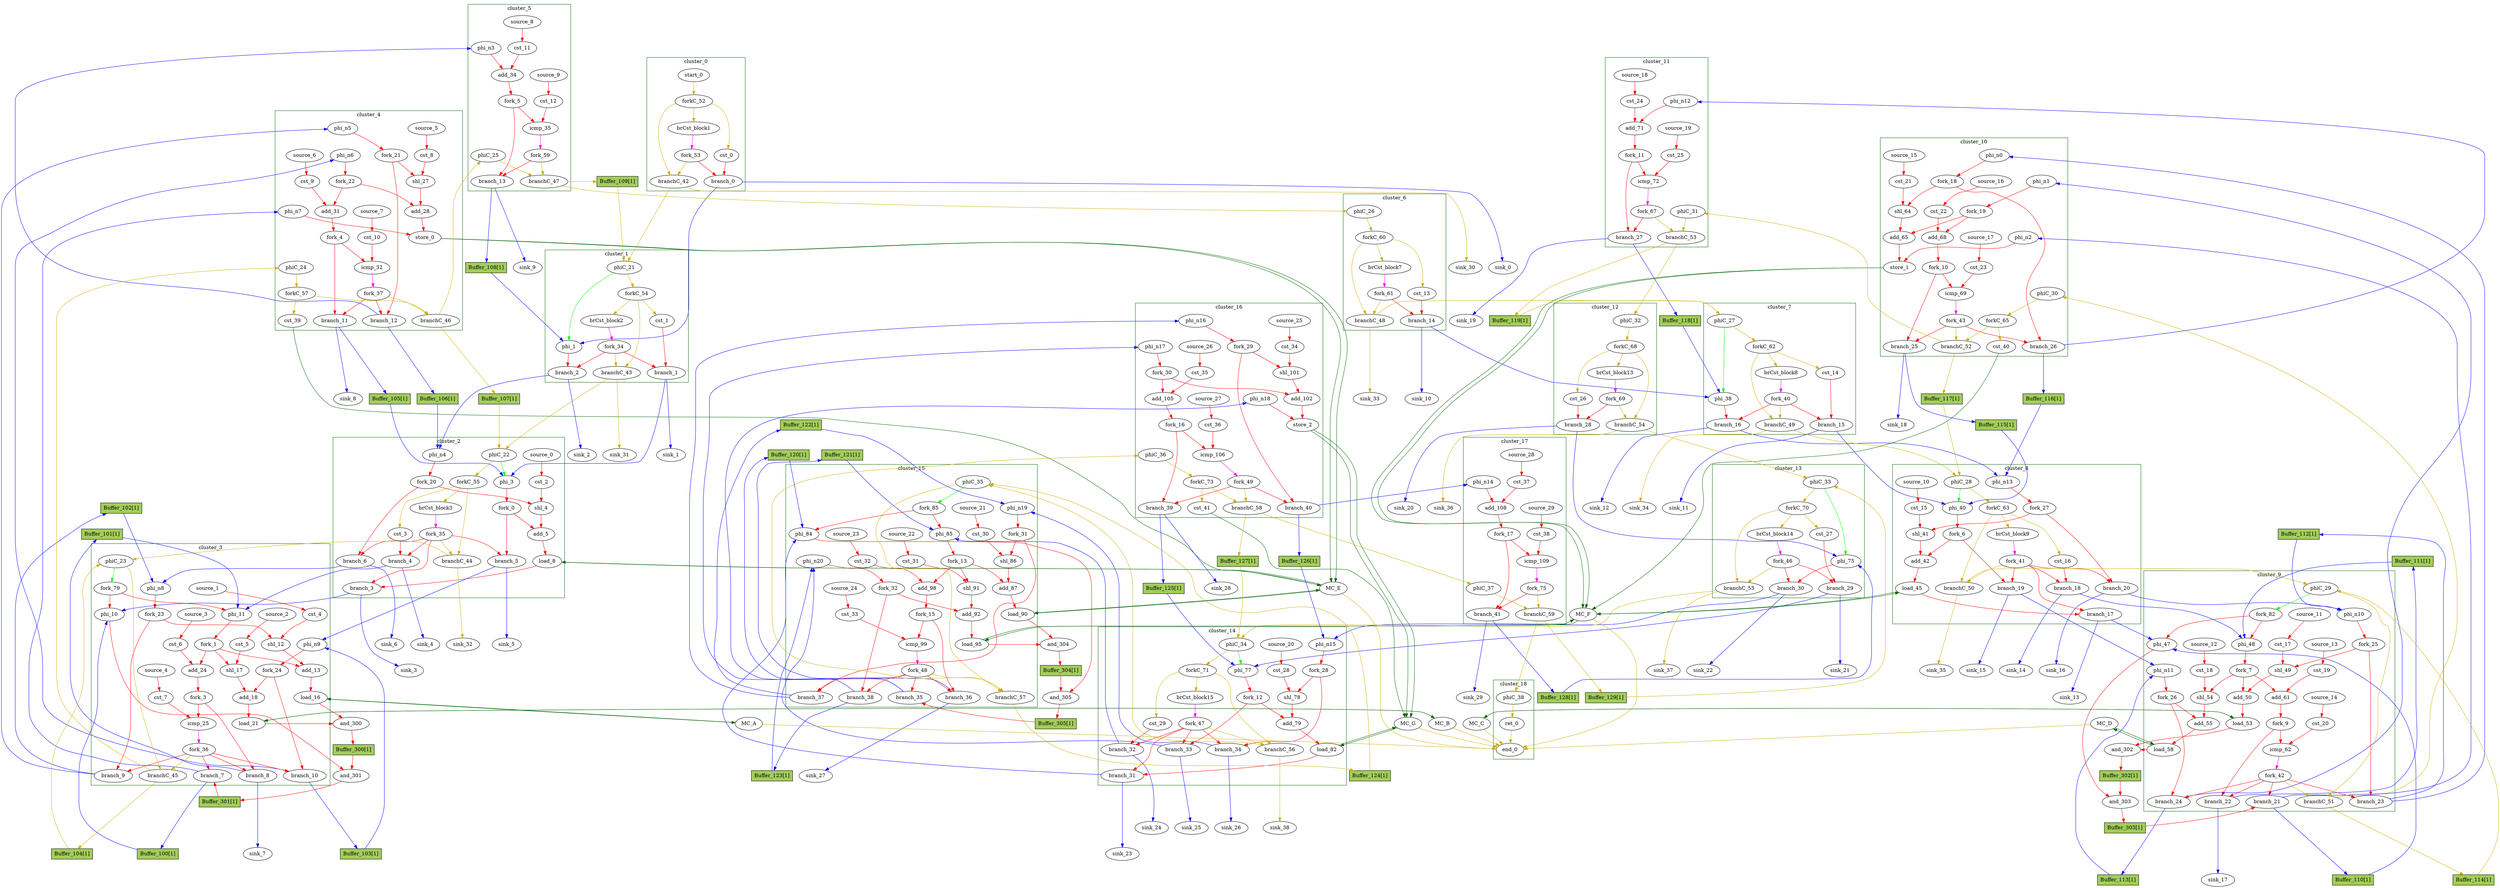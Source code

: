 Digraph G {
	splines=spline;
	subgraph cluster_cluster_4 {
	color = "darkgreen";
label = "cluster_4";
		"cst_8" [type="Constant", in="in1:2", out="out1:2", bbID=5, value="0x00000003"];
		"shl_27" [type="Operator", in="in1:7 in2:7 ", out="out1:7 ", bbID=5, II=1, delay=0.0, latency=0, op="shl_op"];
		"add_28" [type="Operator", in="in1:8 in2:8 ", out="out1:8 ", bbID=5, II=1, delay=2.287, latency=0, op="add_op"];
		"store_0" [type="Operator", in="in1:32 in2:8 ", out="out1:32 out2:8 ", bbID=5, II=1, delay=0.672, latency=0, op="mc_store_op", portId=0];
		"cst_9" [type="Constant", in="in1:1", out="out1:1", bbID=5, value="0x00000001"];
		"add_31" [type="Operator", in="in1:4 in2:4 ", out="out1:4 ", bbID=5, II=1, delay=2.287, latency=0, op="add_op"];
		"cst_10" [type="Constant", in="in1:4", out="out1:4", bbID=5, value="0x00000008"];
		"icmp_32" [type="Operator", in="in1:4 in2:4 ", out="out1:1 ", bbID=5, II=1, delay=1.907, latency=0, op="icmp_ult_op"];
		"phi_n5" [type="Merge", in="in1:4 ", out="out1:4", bbID=5, delay=0.0];
		"phi_n6" [type="Merge", in="in1:4 ", out="out1:4", bbID=5, delay=0.0];
		"phi_n7" [type="Merge", in="in1:32 ", out="out1:32", bbID=5, delay=0.0];
		"fork_4" [type="Fork", in="in1:4", out="out1:4 out2:4 ", bbID=5];
		"fork_21" [type="Fork", in="in1:4", out="out1:4 out2:4 ", bbID=5];
		"fork_22" [type="Fork", in="in1:4", out="out1:4 out2:4 ", bbID=5];
		"branch_11" [type="Branch", in="in1:4 in2?:1", out="out1+:4 out2-:4", bbID=5];
		"branch_12" [type="Branch", in="in1:4 in2?:1", out="out1+:4 out2-:4", bbID=5];
		"fork_37" [type="Fork", in="in1:1", out="out1:1 out2:1 out3:1 ", bbID=5];
		"cst_39" [type="Constant", in="in1:1", out="out1:1", bbID=5, value="0x00000001"];
		"phiC_24" [type="Merge", in="in1:0 ", out="out1:0", bbID=5, delay=0.0];
		"forkC_57" [type="Fork", in="in1:0", out="out1:0 out2:0 ", bbID=5];
		"branchC_46" [type="Branch", in="in1:0 in2?:1", out="out1+:0 out2-:0", bbID=5];
		"source_5" [type="Source", out="out1:2", bbID=5];
		"source_6" [type="Source", out="out1:1", bbID=5];
		"source_7" [type="Source", out="out1:4", bbID=5];
	}
	subgraph cluster_cluster_3 {
	color = "darkgreen";
label = "cluster_3";
		"phi_10" [type="Mux", in="in1?:1 in2:32 in3:32 ", out="out1:32", bbID=4, delay=1.397];
		"phi_11" [type="Mux", in="in1?:1 in2:4 in3:4 ", out="out1:4", bbID=4, delay=1.397];
		"cst_4" [type="Constant", in="in1:2", out="out1:2", bbID=4, value="0x00000003"];
		"shl_12" [type="Operator", in="in1:7 in2:7 ", out="out1:7 ", bbID=4, II=1, delay=0.0, latency=0, op="shl_op"];
		"add_13" [type="Operator", in="in1:8 in2:8 ", out="out1:8 ", bbID=4, II=1, delay=2.287, latency=0, op="add_op"];
		"load_16" [type="Operator", in="in1:32 in2:8 ", out="out1:32 out2:8 ", bbID=4, II=1, delay=1.412, latency=2, op="mc_load_op", portId=0];
		"cst_5" [type="Constant", in="in1:2", out="out1:2", bbID=4, value="0x00000003"];
		"shl_17" [type="Operator", in="in1:7 in2:7 ", out="out1:7 ", bbID=4, II=1, delay=0.0, latency=0, op="shl_op"];
		"add_18" [type="Operator", in="in1:8 in2:8 ", out="out1:8 ", bbID=4, II=1, delay=2.287, latency=0, op="add_op"];
		"load_21" [type="Operator", in="in1:32 in2:8 ", out="out1:32 out2:8 ", bbID=4, II=1, delay=1.412, latency=2, op="mc_load_op", portId=0];
		"cst_6" [type="Constant", in="in1:1", out="out1:1", bbID=4, value="0x00000001"];
		"add_24" [type="Operator", in="in1:4 in2:4 ", out="out1:4 ", bbID=4, II=1, delay=2.287, latency=0, op="add_op"];
		"cst_7" [type="Constant", in="in1:4", out="out1:4", bbID=4, value="0x00000008"];
		"icmp_25" [type="Operator", in="in1:4 in2:4 ", out="out1:1 ", bbID=4, II=1, delay=1.907, latency=0, op="icmp_ult_op"];
		"phi_n8" [type="Merge", in="in1:4 in2:4 ", out="out1:4", bbID=4, delay=1.397];
		"phi_n9" [type="Merge", in="in1:4 in2:4 ", out="out1:4", bbID=4, delay=1.397];
		"fork_1" [type="Fork", in="in1:4", out="out1:4 out2:4 out3:4 ", bbID=4];
		"fork_3" [type="Fork", in="in1:4", out="out1:4 out2:4 ", bbID=4];
		"fork_23" [type="Fork", in="in1:4", out="out1:4 out2:4 ", bbID=4];
		"fork_24" [type="Fork", in="in1:4", out="out1:4 out2:4 ", bbID=4];
		"branch_7" [type="Branch", in="in1:32 in2?:1", out="out1+:32 out2-:32", bbID=4];
		"branch_8" [type="Branch", in="in1:4 in2?:1", out="out1+:4 out2-:4", bbID=4];
		"branch_9" [type="Branch", in="in1:4 in2?:1", out="out1+:4 out2-:4", bbID=4];
		"branch_10" [type="Branch", in="in1:4 in2?:1", out="out1+:4 out2-:4", bbID=4];
		"fork_36" [type="Fork", in="in1:1", out="out1:1 out2:1 out3:1 out4:1 out5:1 ", bbID=4];
		"phiC_23" [type="CntrlMerge", in="in1:0 in2:0 ", out="out1:0 out2?:1", bbID=4, delay=0.0];
		"branchC_45" [type="Branch", in="in1:0 in2?:1", out="out1+:0 out2-:0", bbID=4];
		"source_1" [type="Source", out="out1:2", bbID=4];
		"source_2" [type="Source", out="out1:2", bbID=4];
		"source_3" [type="Source", out="out1:1", bbID=4];
		"source_4" [type="Source", out="out1:4", bbID=4];
		"fork_79" [type="Fork", in="in1:1", out="out1:1 out2:1 ", bbID=4];
	}
	subgraph cluster_cluster_0 {
	color = "darkgreen";
label = "cluster_0";
		"brCst_block1" [type="Constant", in="in1:1", out="out1:1", bbID=1, value="0x1"];
		"cst_0" [type="Constant", in="in1:1", out="out1:1", bbID=1, value="0x00000000"];
		"branch_0" [type="Branch", in="in1:1 in2?:1", out="out1+:1 out2-:1", bbID=1];
		"start_0" [type="Entry", in="in1:0", out="out1:0", bbID=1, control="true"];
		"forkC_52" [type="Fork", in="in1:0", out="out1:0 out2:0 out3:0 ", bbID=1];
		"branchC_42" [type="Branch", in="in1:0 in2?:1", out="out1+:0 out2-:0", bbID=1];
		"fork_53" [type="Fork", in="in1:1", out="out1:1 out2:1 ", bbID=1];
	}
	subgraph cluster_cluster_1 {
	color = "darkgreen";
label = "cluster_1";
		"phi_1" [type="Mux", in="in1?:1 in2:4 in3:4 ", out="out1:4", bbID=2, delay=1.397];
		"brCst_block2" [type="Constant", in="in1:1", out="out1:1", bbID=2, value="0x1"];
		"cst_1" [type="Constant", in="in1:1", out="out1:1", bbID=2, value="0x00000000"];
		"branch_1" [type="Branch", in="in1:1 in2?:1", out="out1+:1 out2-:1", bbID=2];
		"branch_2" [type="Branch", in="in1:4 in2?:1", out="out1+:4 out2-:4", bbID=2];
		"fork_34" [type="Fork", in="in1:1", out="out1:1 out2:1 out3:1 ", bbID=2];
		"phiC_21" [type="CntrlMerge", in="in1:0 in2:0 ", out="out1:0 out2?:1", bbID=2, delay=0.0];
		"forkC_54" [type="Fork", in="in1:0", out="out1:0 out2:0 out3:0 ", bbID=2];
		"branchC_43" [type="Branch", in="in1:0 in2?:1", out="out1+:0 out2-:0", bbID=2];
	}
	subgraph cluster_cluster_2 {
	color = "darkgreen";
label = "cluster_2";
		"phi_3" [type="Mux", in="in1?:1 in2:4 in3:4 ", out="out1:4", bbID=3, delay=1.397];
		"cst_2" [type="Constant", in="in1:2", out="out1:2", bbID=3, value="0x00000003"];
		"shl_4" [type="Operator", in="in1:7 in2:7 ", out="out1:7 ", bbID=3, II=1, delay=0.0, latency=0, op="shl_op"];
		"add_5" [type="Operator", in="in1:8 in2:8 ", out="out1:8 ", bbID=3, II=1, delay=2.287, latency=0, op="add_op"];
		"load_8" [type="Operator", in="in1:32 in2:8 ", out="out1:32 out2:8 ", bbID=3, II=1, delay=1.412, latency=2, op="mc_load_op", portId=0];
		"brCst_block3" [type="Constant", in="in1:1", out="out1:1", bbID=3, value="0x1"];
		"cst_3" [type="Constant", in="in1:1", out="out1:1", bbID=3, value="0x00000000"];
		"phi_n4" [type="Merge", in="in1:4 in2:4 ", out="out1:4", bbID=3, delay=1.397];
		"fork_0" [type="Fork", in="in1:4", out="out1:4 out2:4 ", bbID=3];
		"fork_20" [type="Fork", in="in1:4", out="out1:4 out2:4 ", bbID=3];
		"branch_3" [type="Branch", in="in1:32 in2?:1", out="out1+:32 out2-:32", bbID=3];
		"branch_4" [type="Branch", in="in1:1 in2?:1", out="out1+:1 out2-:1", bbID=3];
		"branch_5" [type="Branch", in="in1:4 in2?:1", out="out1+:4 out2-:4", bbID=3];
		"branch_6" [type="Branch", in="in1:4 in2?:1", out="out1+:4 out2-:4", bbID=3];
		"fork_35" [type="Fork", in="in1:1", out="out1:1 out2:1 out3:1 out4:1 out5:1 ", bbID=3];
		"phiC_22" [type="CntrlMerge", in="in1:0 in2:0 ", out="out1:0 out2?:1", bbID=3, delay=0.0];
		"forkC_55" [type="Fork", in="in1:0", out="out1:0 out2:0 out3:0 ", bbID=3];
		"branchC_44" [type="Branch", in="in1:0 in2?:1", out="out1+:0 out2-:0", bbID=3];
		"source_0" [type="Source", out="out1:2", bbID=3];
	}
	subgraph cluster_cluster_5 {
	color = "darkgreen";
label = "cluster_5";
		"cst_11" [type="Constant", in="in1:1", out="out1:1", bbID=6, value="0x00000001"];
		"add_34" [type="Operator", in="in1:4 in2:4 ", out="out1:4 ", bbID=6, II=1, delay=2.287, latency=0, op="add_op"];
		"cst_12" [type="Constant", in="in1:4", out="out1:4", bbID=6, value="0x00000008"];
		"icmp_35" [type="Operator", in="in1:4 in2:4 ", out="out1:1 ", bbID=6, II=1, delay=1.907, latency=0, op="icmp_ult_op"];
		"phi_n3" [type="Merge", in="in1:4 ", out="out1:4", bbID=6, delay=0.0];
		"fork_5" [type="Fork", in="in1:4", out="out1:4 out2:4 ", bbID=6];
		"branch_13" [type="Branch", in="in1:4 in2?:1", out="out1+:4 out2-:4", bbID=6];
		"phiC_25" [type="Merge", in="in1:0 ", out="out1:0", bbID=6, delay=0.0];
		"branchC_47" [type="Branch", in="in1:0 in2?:1", out="out1+:0 out2-:0", bbID=6];
		"fork_59" [type="Fork", in="in1:1", out="out1:1 out2:1 ", bbID=6];
		"source_8" [type="Source", out="out1:1", bbID=6];
		"source_9" [type="Source", out="out1:4", bbID=6];
	}
	subgraph cluster_cluster_6 {
	color = "darkgreen";
label = "cluster_6";
		"brCst_block7" [type="Constant", in="in1:1", out="out1:1", bbID=7, value="0x1"];
		"cst_13" [type="Constant", in="in1:1", out="out1:1", bbID=7, value="0x00000000"];
		"branch_14" [type="Branch", in="in1:1 in2?:1", out="out1+:1 out2-:1", bbID=7];
		"phiC_26" [type="Merge", in="in1:0 ", out="out1:0", bbID=7, delay=0.0];
		"forkC_60" [type="Fork", in="in1:0", out="out1:0 out2:0 out3:0 ", bbID=7];
		"branchC_48" [type="Branch", in="in1:0 in2?:1", out="out1+:0 out2-:0", bbID=7];
		"fork_61" [type="Fork", in="in1:1", out="out1:1 out2:1 ", bbID=7];
	}
	subgraph cluster_cluster_7 {
	color = "darkgreen";
label = "cluster_7";
		"phi_38" [type="Mux", in="in1?:1 in2:4 in3:4 ", out="out1:4", bbID=8, delay=1.397];
		"brCst_block8" [type="Constant", in="in1:1", out="out1:1", bbID=8, value="0x1"];
		"cst_14" [type="Constant", in="in1:1", out="out1:1", bbID=8, value="0x00000000"];
		"branch_15" [type="Branch", in="in1:1 in2?:1", out="out1+:1 out2-:1", bbID=8];
		"branch_16" [type="Branch", in="in1:4 in2?:1", out="out1+:4 out2-:4", bbID=8];
		"fork_40" [type="Fork", in="in1:1", out="out1:1 out2:1 out3:1 ", bbID=8];
		"phiC_27" [type="CntrlMerge", in="in1:0 in2:0 ", out="out1:0 out2?:1", bbID=8, delay=0.0];
		"forkC_62" [type="Fork", in="in1:0", out="out1:0 out2:0 out3:0 ", bbID=8];
		"branchC_49" [type="Branch", in="in1:0 in2?:1", out="out1+:0 out2-:0", bbID=8];
	}
	subgraph cluster_cluster_8 {
	color = "darkgreen";
label = "cluster_8";
		"phi_40" [type="Mux", in="in1?:1 in2:4 in3:4 ", out="out1:4", bbID=9, delay=1.397];
		"cst_15" [type="Constant", in="in1:2", out="out1:2", bbID=9, value="0x00000003"];
		"shl_41" [type="Operator", in="in1:7 in2:7 ", out="out1:7 ", bbID=9, II=1, delay=0.0, latency=0, op="shl_op"];
		"add_42" [type="Operator", in="in1:8 in2:8 ", out="out1:8 ", bbID=9, II=1, delay=2.287, latency=0, op="add_op"];
		"load_45" [type="Operator", in="in1:32 in2:8 ", out="out1:32 out2:8 ", bbID=9, II=1, delay=1.412, latency=2, op="mc_load_op", portId=0];
		"brCst_block9" [type="Constant", in="in1:1", out="out1:1", bbID=9, value="0x1"];
		"cst_16" [type="Constant", in="in1:1", out="out1:1", bbID=9, value="0x00000000"];
		"phi_n13" [type="Merge", in="in1:4 in2:4 ", out="out1:4", bbID=9, delay=1.397];
		"fork_6" [type="Fork", in="in1:4", out="out1:4 out2:4 ", bbID=9];
		"fork_27" [type="Fork", in="in1:4", out="out1:4 out2:4 ", bbID=9];
		"branch_17" [type="Branch", in="in1:32 in2?:1", out="out1+:32 out2-:32", bbID=9];
		"branch_18" [type="Branch", in="in1:1 in2?:1", out="out1+:1 out2-:1", bbID=9];
		"branch_19" [type="Branch", in="in1:4 in2?:1", out="out1+:4 out2-:4", bbID=9];
		"branch_20" [type="Branch", in="in1:4 in2?:1", out="out1+:4 out2-:4", bbID=9];
		"fork_41" [type="Fork", in="in1:1", out="out1:1 out2:1 out3:1 out4:1 out5:1 ", bbID=9];
		"phiC_28" [type="CntrlMerge", in="in1:0 in2:0 ", out="out1:0 out2?:1", bbID=9, delay=0.0];
		"forkC_63" [type="Fork", in="in1:0", out="out1:0 out2:0 out3:0 ", bbID=9];
		"branchC_50" [type="Branch", in="in1:0 in2?:1", out="out1+:0 out2-:0", bbID=9];
		"source_10" [type="Source", out="out1:2", bbID=9];
	}
	subgraph cluster_cluster_9 {
	color = "darkgreen";
label = "cluster_9";
		"phi_47" [type="Mux", in="in1?:1 in2:32 in3:32 ", out="out1:32", bbID=10, delay=1.397];
		"phi_48" [type="Mux", in="in1?:1 in2:4 in3:4 ", out="out1:4", bbID=10, delay=1.397];
		"cst_17" [type="Constant", in="in1:2", out="out1:2", bbID=10, value="0x00000003"];
		"shl_49" [type="Operator", in="in1:7 in2:7 ", out="out1:7 ", bbID=10, II=1, delay=0.0, latency=0, op="shl_op"];
		"add_50" [type="Operator", in="in1:8 in2:8 ", out="out1:8 ", bbID=10, II=1, delay=2.287, latency=0, op="add_op"];
		"load_53" [type="Operator", in="in1:32 in2:8 ", out="out1:32 out2:8 ", bbID=10, II=1, delay=1.412, latency=2, op="mc_load_op", portId=0];
		"cst_18" [type="Constant", in="in1:2", out="out1:2", bbID=10, value="0x00000003"];
		"shl_54" [type="Operator", in="in1:7 in2:7 ", out="out1:7 ", bbID=10, II=1, delay=0.0, latency=0, op="shl_op"];
		"add_55" [type="Operator", in="in1:8 in2:8 ", out="out1:8 ", bbID=10, II=1, delay=2.287, latency=0, op="add_op"];
		"load_58" [type="Operator", in="in1:32 in2:8 ", out="out1:32 out2:8 ", bbID=10, II=1, delay=1.412, latency=2, op="mc_load_op", portId=0];
		"cst_19" [type="Constant", in="in1:1", out="out1:1", bbID=10, value="0x00000001"];
		"add_61" [type="Operator", in="in1:4 in2:4 ", out="out1:4 ", bbID=10, II=1, delay=2.287, latency=0, op="add_op"];
		"cst_20" [type="Constant", in="in1:4", out="out1:4", bbID=10, value="0x00000008"];
		"icmp_62" [type="Operator", in="in1:4 in2:4 ", out="out1:1 ", bbID=10, II=1, delay=1.907, latency=0, op="icmp_ult_op"];
		"phi_n10" [type="Merge", in="in1:4 in2:4 ", out="out1:4", bbID=10, delay=1.397];
		"phi_n11" [type="Merge", in="in1:4 in2:4 ", out="out1:4", bbID=10, delay=1.397];
		"fork_7" [type="Fork", in="in1:4", out="out1:4 out2:4 out3:4 ", bbID=10];
		"fork_9" [type="Fork", in="in1:4", out="out1:4 out2:4 ", bbID=10];
		"fork_25" [type="Fork", in="in1:4", out="out1:4 out2:4 ", bbID=10];
		"fork_26" [type="Fork", in="in1:4", out="out1:4 out2:4 ", bbID=10];
		"branch_21" [type="Branch", in="in1:32 in2?:1", out="out1+:32 out2-:32", bbID=10];
		"branch_22" [type="Branch", in="in1:4 in2?:1", out="out1+:4 out2-:4", bbID=10];
		"branch_23" [type="Branch", in="in1:4 in2?:1", out="out1+:4 out2-:4", bbID=10];
		"branch_24" [type="Branch", in="in1:4 in2?:1", out="out1+:4 out2-:4", bbID=10];
		"fork_42" [type="Fork", in="in1:1", out="out1:1 out2:1 out3:1 out4:1 out5:1 ", bbID=10];
		"phiC_29" [type="CntrlMerge", in="in1:0 in2:0 ", out="out1:0 out2?:1", bbID=10, delay=0.0];
		"branchC_51" [type="Branch", in="in1:0 in2?:1", out="out1+:0 out2-:0", bbID=10];
		"source_11" [type="Source", out="out1:2", bbID=10];
		"source_12" [type="Source", out="out1:2", bbID=10];
		"source_13" [type="Source", out="out1:1", bbID=10];
		"source_14" [type="Source", out="out1:4", bbID=10];
		"fork_82" [type="Fork", in="in1:1", out="out1:1 out2:1 ", bbID=10];
	}
	subgraph cluster_cluster_10 {
	color = "darkgreen";
label = "cluster_10";
		"cst_21" [type="Constant", in="in1:2", out="out1:2", bbID=11, value="0x00000003"];
		"shl_64" [type="Operator", in="in1:7 in2:7 ", out="out1:7 ", bbID=11, II=1, delay=0.0, latency=0, op="shl_op"];
		"add_65" [type="Operator", in="in1:8 in2:8 ", out="out1:8 ", bbID=11, II=1, delay=2.287, latency=0, op="add_op"];
		"store_1" [type="Operator", in="in1:32 in2:8 ", out="out1:32 out2:8 ", bbID=11, II=1, delay=0.672, latency=0, op="mc_store_op", portId=0];
		"cst_22" [type="Constant", in="in1:1", out="out1:1", bbID=11, value="0x00000001"];
		"add_68" [type="Operator", in="in1:4 in2:4 ", out="out1:4 ", bbID=11, II=1, delay=2.287, latency=0, op="add_op"];
		"cst_23" [type="Constant", in="in1:4", out="out1:4", bbID=11, value="0x00000008"];
		"icmp_69" [type="Operator", in="in1:4 in2:4 ", out="out1:1 ", bbID=11, II=1, delay=1.907, latency=0, op="icmp_ult_op"];
		"phi_n0" [type="Merge", in="in1:4 ", out="out1:4", bbID=11, delay=0.0];
		"phi_n1" [type="Merge", in="in1:4 ", out="out1:4", bbID=11, delay=0.0];
		"phi_n2" [type="Merge", in="in1:32 ", out="out1:32", bbID=11, delay=0.0];
		"fork_10" [type="Fork", in="in1:4", out="out1:4 out2:4 ", bbID=11];
		"fork_18" [type="Fork", in="in1:4", out="out1:4 out2:4 ", bbID=11];
		"fork_19" [type="Fork", in="in1:4", out="out1:4 out2:4 ", bbID=11];
		"branch_25" [type="Branch", in="in1:4 in2?:1", out="out1+:4 out2-:4", bbID=11];
		"branch_26" [type="Branch", in="in1:4 in2?:1", out="out1+:4 out2-:4", bbID=11];
		"fork_43" [type="Fork", in="in1:1", out="out1:1 out2:1 out3:1 ", bbID=11];
		"cst_40" [type="Constant", in="in1:1", out="out1:1", bbID=11, value="0x00000001"];
		"phiC_30" [type="Merge", in="in1:0 ", out="out1:0", bbID=11, delay=0.0];
		"forkC_65" [type="Fork", in="in1:0", out="out1:0 out2:0 ", bbID=11];
		"branchC_52" [type="Branch", in="in1:0 in2?:1", out="out1+:0 out2-:0", bbID=11];
		"source_15" [type="Source", out="out1:2", bbID=11];
		"source_16" [type="Source", out="out1:1", bbID=11];
		"source_17" [type="Source", out="out1:4", bbID=11];
	}
	subgraph cluster_cluster_11 {
	color = "darkgreen";
label = "cluster_11";
		"cst_24" [type="Constant", in="in1:1", out="out1:1", bbID=12, value="0x00000001"];
		"add_71" [type="Operator", in="in1:4 in2:4 ", out="out1:4 ", bbID=12, II=1, delay=2.287, latency=0, op="add_op"];
		"cst_25" [type="Constant", in="in1:4", out="out1:4", bbID=12, value="0x00000008"];
		"icmp_72" [type="Operator", in="in1:4 in2:4 ", out="out1:1 ", bbID=12, II=1, delay=1.907, latency=0, op="icmp_ult_op"];
		"phi_n12" [type="Merge", in="in1:4 ", out="out1:4", bbID=12, delay=0.0];
		"fork_11" [type="Fork", in="in1:4", out="out1:4 out2:4 ", bbID=12];
		"branch_27" [type="Branch", in="in1:4 in2?:1", out="out1+:4 out2-:4", bbID=12];
		"phiC_31" [type="Merge", in="in1:0 ", out="out1:0", bbID=12, delay=0.0];
		"branchC_53" [type="Branch", in="in1:0 in2?:1", out="out1+:0 out2-:0", bbID=12];
		"fork_67" [type="Fork", in="in1:1", out="out1:1 out2:1 ", bbID=12];
		"source_18" [type="Source", out="out1:1", bbID=12];
		"source_19" [type="Source", out="out1:4", bbID=12];
	}
	subgraph cluster_cluster_12 {
	color = "darkgreen";
label = "cluster_12";
		"brCst_block13" [type="Constant", in="in1:1", out="out1:1", bbID=13, value="0x1"];
		"cst_26" [type="Constant", in="in1:1", out="out1:1", bbID=13, value="0x00000000"];
		"branch_28" [type="Branch", in="in1:1 in2?:1", out="out1+:1 out2-:1", bbID=13];
		"phiC_32" [type="Merge", in="in1:0 ", out="out1:0", bbID=13, delay=0.0];
		"forkC_68" [type="Fork", in="in1:0", out="out1:0 out2:0 out3:0 ", bbID=13];
		"branchC_54" [type="Branch", in="in1:0 in2?:1", out="out1+:0 out2-:0", bbID=13];
		"fork_69" [type="Fork", in="in1:1", out="out1:1 out2:1 ", bbID=13];
	}
	subgraph cluster_cluster_13 {
	color = "darkgreen";
label = "cluster_13";
		"phi_75" [type="Mux", in="in1?:1 in2:4 in3:4 ", out="out1:4", bbID=14, delay=1.397];
		"brCst_block14" [type="Constant", in="in1:1", out="out1:1", bbID=14, value="0x1"];
		"cst_27" [type="Constant", in="in1:1", out="out1:1", bbID=14, value="0x00000000"];
		"branch_29" [type="Branch", in="in1:1 in2?:1", out="out1+:1 out2-:1", bbID=14];
		"branch_30" [type="Branch", in="in1:4 in2?:1", out="out1+:4 out2-:4", bbID=14];
		"fork_46" [type="Fork", in="in1:1", out="out1:1 out2:1 out3:1 ", bbID=14];
		"phiC_33" [type="CntrlMerge", in="in1:0 in2:0 ", out="out1:0 out2?:1", bbID=14, delay=0.0];
		"forkC_70" [type="Fork", in="in1:0", out="out1:0 out2:0 out3:0 ", bbID=14];
		"branchC_55" [type="Branch", in="in1:0 in2?:1", out="out1+:0 out2-:0", bbID=14];
	}
	subgraph cluster_cluster_14 {
	color = "darkgreen";
label = "cluster_14";
		"phi_77" [type="Mux", in="in1?:1 in2:4 in3:4 ", out="out1:4", bbID=15, delay=1.397];
		"cst_28" [type="Constant", in="in1:2", out="out1:2", bbID=15, value="0x00000003"];
		"shl_78" [type="Operator", in="in1:7 in2:7 ", out="out1:7 ", bbID=15, II=1, delay=0.0, latency=0, op="shl_op"];
		"add_79" [type="Operator", in="in1:8 in2:8 ", out="out1:8 ", bbID=15, II=1, delay=2.287, latency=0, op="add_op"];
		"load_82" [type="Operator", in="in1:32 in2:8 ", out="out1:32 out2:8 ", bbID=15, II=1, delay=1.412, latency=2, op="mc_load_op", portId=0];
		"brCst_block15" [type="Constant", in="in1:1", out="out1:1", bbID=15, value="0x1"];
		"cst_29" [type="Constant", in="in1:1", out="out1:1", bbID=15, value="0x00000000"];
		"phi_n15" [type="Merge", in="in1:4 in2:4 ", out="out1:4", bbID=15, delay=1.397];
		"fork_12" [type="Fork", in="in1:4", out="out1:4 out2:4 ", bbID=15];
		"fork_28" [type="Fork", in="in1:4", out="out1:4 out2:4 ", bbID=15];
		"branch_31" [type="Branch", in="in1:32 in2?:1", out="out1+:32 out2-:32", bbID=15];
		"branch_32" [type="Branch", in="in1:1 in2?:1", out="out1+:1 out2-:1", bbID=15];
		"branch_33" [type="Branch", in="in1:4 in2?:1", out="out1+:4 out2-:4", bbID=15];
		"branch_34" [type="Branch", in="in1:4 in2?:1", out="out1+:4 out2-:4", bbID=15];
		"fork_47" [type="Fork", in="in1:1", out="out1:1 out2:1 out3:1 out4:1 out5:1 ", bbID=15];
		"phiC_34" [type="CntrlMerge", in="in1:0 in2:0 ", out="out1:0 out2?:1", bbID=15, delay=0.0];
		"forkC_71" [type="Fork", in="in1:0", out="out1:0 out2:0 out3:0 ", bbID=15];
		"branchC_56" [type="Branch", in="in1:0 in2?:1", out="out1+:0 out2-:0", bbID=15];
		"source_20" [type="Source", out="out1:2", bbID=15];
	}
	subgraph cluster_cluster_15 {
	color = "darkgreen";
label = "cluster_15";
		"phi_84" [type="Mux", in="in1?:1 in2:32 in3:32 ", out="out1:32", bbID=16, delay=1.397];
		"phi_85" [type="Mux", in="in1?:1 in2:4 in3:4 ", out="out1:4", bbID=16, delay=1.397];
		"cst_30" [type="Constant", in="in1:2", out="out1:2", bbID=16, value="0x00000003"];
		"shl_86" [type="Operator", in="in1:7 in2:7 ", out="out1:7 ", bbID=16, II=1, delay=0.0, latency=0, op="shl_op"];
		"add_87" [type="Operator", in="in1:8 in2:8 ", out="out1:8 ", bbID=16, II=1, delay=2.287, latency=0, op="add_op"];
		"load_90" [type="Operator", in="in1:32 in2:8 ", out="out1:32 out2:8 ", bbID=16, II=1, delay=1.412, latency=2, op="mc_load_op", portId=1];
		"cst_31" [type="Constant", in="in1:2", out="out1:2", bbID=16, value="0x00000003"];
		"shl_91" [type="Operator", in="in1:7 in2:7 ", out="out1:7 ", bbID=16, II=1, delay=0.0, latency=0, op="shl_op"];
		"add_92" [type="Operator", in="in1:8 in2:8 ", out="out1:8 ", bbID=16, II=1, delay=2.287, latency=0, op="add_op"];
		"load_95" [type="Operator", in="in1:32 in2:8 ", out="out1:32 out2:8 ", bbID=16, II=1, delay=1.412, latency=2, op="mc_load_op", portId=1];
		"cst_32" [type="Constant", in="in1:1", out="out1:1", bbID=16, value="0x00000001"];
		"add_98" [type="Operator", in="in1:4 in2:4 ", out="out1:4 ", bbID=16, II=1, delay=2.287, latency=0, op="add_op"];
		"cst_33" [type="Constant", in="in1:4", out="out1:4", bbID=16, value="0x00000008"];
		"icmp_99" [type="Operator", in="in1:4 in2:4 ", out="out1:1 ", bbID=16, II=1, delay=1.907, latency=0, op="icmp_ult_op"];
		"phi_n19" [type="Merge", in="in1:4 in2:4 ", out="out1:4", bbID=16, delay=1.397];
		"phi_n20" [type="Merge", in="in1:4 in2:4 ", out="out1:4", bbID=16, delay=1.397];
		"fork_13" [type="Fork", in="in1:4", out="out1:4 out2:4 out3:4 ", bbID=16];
		"fork_15" [type="Fork", in="in1:4", out="out1:4 out2:4 ", bbID=16];
		"fork_31" [type="Fork", in="in1:4", out="out1:4 out2:4 ", bbID=16];
		"fork_32" [type="Fork", in="in1:4", out="out1:4 out2:4 ", bbID=16];
		"branch_35" [type="Branch", in="in1:32 in2?:1", out="out1+:32 out2-:32", bbID=16];
		"branch_36" [type="Branch", in="in1:4 in2?:1", out="out1+:4 out2-:4", bbID=16];
		"branch_37" [type="Branch", in="in1:4 in2?:1", out="out1+:4 out2-:4", bbID=16];
		"branch_38" [type="Branch", in="in1:4 in2?:1", out="out1+:4 out2-:4", bbID=16];
		"fork_48" [type="Fork", in="in1:1", out="out1:1 out2:1 out3:1 out4:1 out5:1 ", bbID=16];
		"phiC_35" [type="CntrlMerge", in="in1:0 in2:0 ", out="out1:0 out2?:1", bbID=16, delay=0.0];
		"branchC_57" [type="Branch", in="in1:0 in2?:1", out="out1+:0 out2-:0", bbID=16];
		"source_21" [type="Source", out="out1:2", bbID=16];
		"source_22" [type="Source", out="out1:2", bbID=16];
		"source_23" [type="Source", out="out1:1", bbID=16];
		"source_24" [type="Source", out="out1:4", bbID=16];
		"fork_85" [type="Fork", in="in1:1", out="out1:1 out2:1 ", bbID=16];
	}
	subgraph cluster_cluster_16 {
	color = "darkgreen";
label = "cluster_16";
		"cst_34" [type="Constant", in="in1:2", out="out1:2", bbID=17, value="0x00000003"];
		"shl_101" [type="Operator", in="in1:7 in2:7 ", out="out1:7 ", bbID=17, II=1, delay=0.0, latency=0, op="shl_op"];
		"add_102" [type="Operator", in="in1:8 in2:8 ", out="out1:8 ", bbID=17, II=1, delay=2.287, latency=0, op="add_op"];
		"store_2" [type="Operator", in="in1:32 in2:8 ", out="out1:32 out2:8 ", bbID=17, II=1, delay=0.672, latency=0, op="mc_store_op", portId=0];
		"cst_35" [type="Constant", in="in1:1", out="out1:1", bbID=17, value="0x00000001"];
		"add_105" [type="Operator", in="in1:4 in2:4 ", out="out1:4 ", bbID=17, II=1, delay=2.287, latency=0, op="add_op"];
		"cst_36" [type="Constant", in="in1:4", out="out1:4", bbID=17, value="0x00000008"];
		"icmp_106" [type="Operator", in="in1:4 in2:4 ", out="out1:1 ", bbID=17, II=1, delay=1.907, latency=0, op="icmp_ult_op"];
		"phi_n16" [type="Merge", in="in1:4 ", out="out1:4", bbID=17, delay=0.0];
		"phi_n17" [type="Merge", in="in1:4 ", out="out1:4", bbID=17, delay=0.0];
		"phi_n18" [type="Merge", in="in1:32 ", out="out1:32", bbID=17, delay=0.0];
		"fork_16" [type="Fork", in="in1:4", out="out1:4 out2:4 ", bbID=17];
		"fork_29" [type="Fork", in="in1:4", out="out1:4 out2:4 ", bbID=17];
		"fork_30" [type="Fork", in="in1:4", out="out1:4 out2:4 ", bbID=17];
		"branch_39" [type="Branch", in="in1:4 in2?:1", out="out1+:4 out2-:4", bbID=17];
		"branch_40" [type="Branch", in="in1:4 in2?:1", out="out1+:4 out2-:4", bbID=17];
		"fork_49" [type="Fork", in="in1:1", out="out1:1 out2:1 out3:1 ", bbID=17];
		"cst_41" [type="Constant", in="in1:1", out="out1:1", bbID=17, value="0x00000001"];
		"phiC_36" [type="Merge", in="in1:0 ", out="out1:0", bbID=17, delay=0.0];
		"forkC_73" [type="Fork", in="in1:0", out="out1:0 out2:0 ", bbID=17];
		"branchC_58" [type="Branch", in="in1:0 in2?:1", out="out1+:0 out2-:0", bbID=17];
		"source_25" [type="Source", out="out1:2", bbID=17];
		"source_26" [type="Source", out="out1:1", bbID=17];
		"source_27" [type="Source", out="out1:4", bbID=17];
	}
	subgraph cluster_cluster_17 {
	color = "darkgreen";
label = "cluster_17";
		"cst_37" [type="Constant", in="in1:1", out="out1:1", bbID=18, value="0x00000001"];
		"add_108" [type="Operator", in="in1:4 in2:4 ", out="out1:4 ", bbID=18, II=1, delay=2.287, latency=0, op="add_op"];
		"cst_38" [type="Constant", in="in1:4", out="out1:4", bbID=18, value="0x00000008"];
		"icmp_109" [type="Operator", in="in1:4 in2:4 ", out="out1:1 ", bbID=18, II=1, delay=1.907, latency=0, op="icmp_ult_op"];
		"phi_n14" [type="Merge", in="in1:4 ", out="out1:4", bbID=18, delay=0.0];
		"fork_17" [type="Fork", in="in1:4", out="out1:4 out2:4 ", bbID=18];
		"branch_41" [type="Branch", in="in1:4 in2?:1", out="out1+:4 out2-:4", bbID=18];
		"phiC_37" [type="Merge", in="in1:0 ", out="out1:0", bbID=18, delay=0.0];
		"branchC_59" [type="Branch", in="in1:0 in2?:1", out="out1+:0 out2-:0", bbID=18];
		"fork_75" [type="Fork", in="in1:1", out="out1:1 out2:1 ", bbID=18];
		"source_28" [type="Source", out="out1:1", bbID=18];
		"source_29" [type="Source", out="out1:4", bbID=18];
	}
	subgraph cluster_cluster_18 {
	color = "darkgreen";
label = "cluster_18";
		"ret_0" [type="Operator", in="in1:0 ", out="out1:0 ", bbID=19, II=1, delay=0.0, latency=0, op="ret_op"];
		"end_0" [type="Exit", in="in1:0*e in2:0*e in3:0*e in4:0*e in5:0*e in6:0*e in7:0*e in8:0 ", out="out1:0", bbID=0];
		"phiC_38" [type="Merge", in="in1:0 ", out="out1:0", bbID=19, delay=0.0];
	}
		"MC_E" [type="MC", in="in1:32*c0 in2:8*l0a in3:8*s0a in4:32*s0d in5:8*l1a ", out="out1:32*l0d out2:32*l1d out3:0*e ", bbID=0, bbcount=1, ldcount=2, memory="E", stcount=1];
		"MC_A" [type="MC", in="in1:8*l0a ", out="out1:32*l0d out2:0*e ", bbID=0, bbcount=0, ldcount=1, memory="A", stcount=0];
		"MC_B" [type="MC", in="in1:8*l0a ", out="out1:32*l0d out2:0*e ", bbID=0, bbcount=0, ldcount=1, memory="B", stcount=0];
		"MC_F" [type="MC", in="in1:32*c0 in2:8*l0a in3:8*s0a in4:32*s0d in5:8*l1a ", out="out1:32*l0d out2:32*l1d out3:0*e ", bbID=0, bbcount=1, ldcount=2, memory="F", stcount=1];
		"MC_C" [type="MC", in="in1:8*l0a ", out="out1:32*l0d out2:0*e ", bbID=0, bbcount=0, ldcount=1, memory="C", stcount=0];
		"MC_D" [type="MC", in="in1:8*l0a ", out="out1:32*l0d out2:0*e ", bbID=0, bbcount=0, ldcount=1, memory="D", stcount=0];
		"MC_G" [type="MC", in="in1:32*c0 in2:8*l0a in3:8*s0a in4:32*s0d ", out="out1:32*l0d out2:0*e ", bbID=0, bbcount=1, ldcount=1, memory="G", stcount=1];
		"sink_0" [type="Sink", in="in1:1", bbID=0];
		"sink_1" [type="Sink", in="in1:1", bbID=0];
		"sink_2" [type="Sink", in="in1:4", bbID=0];
		"sink_3" [type="Sink", in="in1:32", bbID=0];
		"sink_4" [type="Sink", in="in1:1", bbID=0];
		"sink_5" [type="Sink", in="in1:4", bbID=0];
		"sink_6" [type="Sink", in="in1:4", bbID=0];
		"sink_7" [type="Sink", in="in1:4", bbID=0];
		"sink_8" [type="Sink", in="in1:4", bbID=0];
		"sink_9" [type="Sink", in="in1:4", bbID=0];
		"sink_10" [type="Sink", in="in1:1", bbID=0];
		"sink_11" [type="Sink", in="in1:1", bbID=0];
		"sink_12" [type="Sink", in="in1:4", bbID=0];
		"sink_13" [type="Sink", in="in1:32", bbID=0];
		"sink_14" [type="Sink", in="in1:1", bbID=0];
		"sink_15" [type="Sink", in="in1:4", bbID=0];
		"sink_16" [type="Sink", in="in1:4", bbID=0];
		"sink_17" [type="Sink", in="in1:4", bbID=0];
		"sink_18" [type="Sink", in="in1:4", bbID=0];
		"sink_19" [type="Sink", in="in1:4", bbID=0];
		"sink_20" [type="Sink", in="in1:1", bbID=0];
		"sink_21" [type="Sink", in="in1:1", bbID=0];
		"sink_22" [type="Sink", in="in1:4", bbID=0];
		"sink_23" [type="Sink", in="in1:32", bbID=0];
		"sink_24" [type="Sink", in="in1:1", bbID=0];
		"sink_25" [type="Sink", in="in1:4", bbID=0];
		"sink_26" [type="Sink", in="in1:4", bbID=0];
		"sink_27" [type="Sink", in="in1:4", bbID=0];
		"sink_28" [type="Sink", in="in1:4", bbID=0];
		"sink_29" [type="Sink", in="in1:4", bbID=0];
		"sink_30" [type="Sink", in="in1:0", bbID=0];
		"sink_31" [type="Sink", in="in1:0", bbID=0];
		"sink_32" [type="Sink", in="in1:0", bbID=0];
		"sink_33" [type="Sink", in="in1:0", bbID=0];
		"sink_34" [type="Sink", in="in1:0", bbID=0];
		"sink_35" [type="Sink", in="in1:0", bbID=0];
		"sink_36" [type="Sink", in="in1:0", bbID=0];
		"sink_37" [type="Sink", in="in1:0", bbID=0];
		"sink_38" [type="Sink", in="in1:0", bbID=0];
		"Buffer_100" [type="Buffer", in="in1:32", out="out1:32", bbID=3, fillcolor="darkolivegreen3", height=0.4, label="Buffer_100[1]", shape="box", slots=1, style="filled", transparent="false"];
		"Buffer_101" [type="Buffer", in="in1:32", out="out1:32", bbID=3, fillcolor="darkolivegreen3", height=0.4, label="Buffer_101[1]", shape="box", slots=1, style="filled", transparent="false"];
		"Buffer_102" [type="Buffer", in="in1:32", out="out1:32", bbID=3, fillcolor="darkolivegreen3", height=0.4, label="Buffer_102[1]", shape="box", slots=1, style="filled", transparent="false"];
		"Buffer_103" [type="Buffer", in="in1:32", out="out1:32", bbID=3, fillcolor="darkolivegreen3", height=0.4, label="Buffer_103[1]", shape="box", slots=1, style="filled", transparent="false"];
		"Buffer_104" [type="Buffer", in="in1:32", out="out1:32", bbID=3, fillcolor="darkolivegreen3", height=0.4, label="Buffer_104[1]", shape="box", slots=1, style="filled", transparent="false"];
		"Buffer_105" [type="Buffer", in="in1:32", out="out1:32", bbID=3, fillcolor="darkolivegreen3", height=0.4, label="Buffer_105[1]", shape="box", slots=1, style="filled", transparent="false"];
		"Buffer_106" [type="Buffer", in="in1:32", out="out1:32", bbID=3, fillcolor="darkolivegreen3", height=0.4, label="Buffer_106[1]", shape="box", slots=1, style="filled", transparent="false"];
		"Buffer_107" [type="Buffer", in="in1:32", out="out1:32", bbID=3, fillcolor="darkolivegreen3", height=0.4, label="Buffer_107[1]", shape="box", slots=1, style="filled", transparent="false"];
		"Buffer_108" [type="Buffer", in="in1:32", out="out1:32", bbID=3, fillcolor="darkolivegreen3", height=0.4, label="Buffer_108[1]", shape="box", slots=1, style="filled", transparent="false"];
		"Buffer_109" [type="Buffer", in="in1:32", out="out1:32", bbID=3, fillcolor="darkolivegreen3", height=0.4, label="Buffer_109[1]", shape="box", slots=1, style="filled", transparent="false"];
		"Buffer_110" [type="Buffer", in="in1:32", out="out1:32", bbID=3, fillcolor="darkolivegreen3", height=0.4, label="Buffer_110[1]", shape="box", slots=1, style="filled", transparent="false"];
		"Buffer_111" [type="Buffer", in="in1:32", out="out1:32", bbID=3, fillcolor="darkolivegreen3", height=0.4, label="Buffer_111[1]", shape="box", slots=1, style="filled", transparent="false"];
		"Buffer_112" [type="Buffer", in="in1:32", out="out1:32", bbID=3, fillcolor="darkolivegreen3", height=0.4, label="Buffer_112[1]", shape="box", slots=1, style="filled", transparent="false"];
		"Buffer_113" [type="Buffer", in="in1:32", out="out1:32", bbID=3, fillcolor="darkolivegreen3", height=0.4, label="Buffer_113[1]", shape="box", slots=1, style="filled", transparent="false"];
		"Buffer_114" [type="Buffer", in="in1:32", out="out1:32", bbID=3, fillcolor="darkolivegreen3", height=0.4, label="Buffer_114[1]", shape="box", slots=1, style="filled", transparent="false"];
		"Buffer_115" [type="Buffer", in="in1:32", out="out1:32", bbID=3, fillcolor="darkolivegreen3", height=0.4, label="Buffer_115[1]", shape="box", slots=1, style="filled", transparent="false"];
		"Buffer_116" [type="Buffer", in="in1:32", out="out1:32", bbID=3, fillcolor="darkolivegreen3", height=0.4, label="Buffer_116[1]", shape="box", slots=1, style="filled", transparent="false"];
		"Buffer_117" [type="Buffer", in="in1:32", out="out1:32", bbID=3, fillcolor="darkolivegreen3", height=0.4, label="Buffer_117[1]", shape="box", slots=1, style="filled", transparent="false"];
		"Buffer_118" [type="Buffer", in="in1:32", out="out1:32", bbID=3, fillcolor="darkolivegreen3", height=0.4, label="Buffer_118[1]", shape="box", slots=1, style="filled", transparent="false"];
		"Buffer_119" [type="Buffer", in="in1:32", out="out1:32", bbID=3, fillcolor="darkolivegreen3", height=0.4, label="Buffer_119[1]", shape="box", slots=1, style="filled", transparent="false"];
		"Buffer_120" [type="Buffer", in="in1:32", out="out1:32", bbID=3, fillcolor="darkolivegreen3", height=0.4, label="Buffer_120[1]", shape="box", slots=1, style="filled", transparent="false"];
		"Buffer_121" [type="Buffer", in="in1:32", out="out1:32", bbID=3, fillcolor="darkolivegreen3", height=0.4, label="Buffer_121[1]", shape="box", slots=1, style="filled", transparent="false"];
		"Buffer_122" [type="Buffer", in="in1:32", out="out1:32", bbID=3, fillcolor="darkolivegreen3", height=0.4, label="Buffer_122[1]", shape="box", slots=1, style="filled", transparent="false"];
		"Buffer_123" [type="Buffer", in="in1:32", out="out1:32", bbID=3, fillcolor="darkolivegreen3", height=0.4, label="Buffer_123[1]", shape="box", slots=1, style="filled", transparent="false"];
		"Buffer_124" [type="Buffer", in="in1:32", out="out1:32", bbID=3, fillcolor="darkolivegreen3", height=0.4, label="Buffer_124[1]", shape="box", slots=1, style="filled", transparent="false"];
		"Buffer_125" [type="Buffer", in="in1:32", out="out1:32", bbID=3, fillcolor="darkolivegreen3", height=0.4, label="Buffer_125[1]", shape="box", slots=1, style="filled", transparent="false"];
		"Buffer_126" [type="Buffer", in="in1:32", out="out1:32", bbID=3, fillcolor="darkolivegreen3", height=0.4, label="Buffer_126[1]", shape="box", slots=1, style="filled", transparent="false"];
		"Buffer_127" [type="Buffer", in="in1:32", out="out1:32", bbID=3, fillcolor="darkolivegreen3", height=0.4, label="Buffer_127[1]", shape="box", slots=1, style="filled", transparent="false"];
		"Buffer_128" [type="Buffer", in="in1:32", out="out1:32", bbID=3, fillcolor="darkolivegreen3", height=0.4, label="Buffer_128[1]", shape="box", slots=1, style="filled", transparent="false"];
		"Buffer_129" [type="Buffer", in="in1:32", out="out1:32", bbID=3, fillcolor="darkolivegreen3", height=0.4, label="Buffer_129[1]", shape="box", slots=1, style="filled", transparent="false"];
		"and_300" [type="Operator", in="in1:32 in2:32 ", out="out1:32 ", bbID=4, II=1, delay=0.0, latency=6, op="and_op"];
		"Buffer_300" [type="Buffer", in="in1:32", out="out1:32", bbID=3, fillcolor="darkolivegreen3", height=0.4, label="Buffer_300[1]", shape="box", slots=1, style="filled", transparent="false"];
		"and_301" [type="Operator", in="in1:32 in2:32 ", out="out1:32 ", bbID=4, II=1, delay=0.0, latency=10, op="and_op"];
		"Buffer_301" [type="Buffer", in="in1:32", out="out1:32", bbID=3, fillcolor="darkolivegreen3", height=0.4, label="Buffer_301[1]", shape="box", slots=1, style="filled", transparent="false"];
		"and_302" [type="Operator", in="in1:32 in2:32 ", out="out1:32 ", bbID=10, II=1, delay=0.0, latency=6, op="and_op"];
		"Buffer_302" [type="Buffer", in="in1:32", out="out1:32", bbID=3, fillcolor="darkolivegreen3", height=0.4, label="Buffer_302[1]", shape="box", slots=1, style="filled", transparent="false"];
		"and_303" [type="Operator", in="in1:32 in2:32 ", out="out1:32 ", bbID=10, II=1, delay=0.0, latency=10, op="and_op"];
		"Buffer_303" [type="Buffer", in="in1:32", out="out1:32", bbID=3, fillcolor="darkolivegreen3", height=0.4, label="Buffer_303[1]", shape="box", slots=1, style="filled", transparent="false"];
		"and_304" [type="Operator", in="in1:32 in2:32 ", out="out1:32 ", bbID=16, II=1, delay=0.0, latency=6, op="and_op"];
		"Buffer_304" [type="Buffer", in="in1:32", out="out1:32", bbID=3, fillcolor="darkolivegreen3", height=0.4, label="Buffer_304[1]", shape="box", slots=1, style="filled", transparent="false"];
		"and_305" [type="Operator", in="in1:32 in2:32 ", out="out1:32 ", bbID=16, II=1, delay=0.0, latency=10, op="and_op"];
		"Buffer_305" [type="Buffer", in="in1:32", out="out1:32", bbID=3, fillcolor="darkolivegreen3", height=0.4, label="Buffer_305[1]", shape="box", slots=1, style="filled", transparent="false"];
		"brCst_block1" -> "fork_53" [color = "magenta", from = "out1", to = "in1"];
		"cst_0" -> "branch_0" [color = "red", from = "out1", to = "in1"];
		"phi_1" -> "branch_2" [color = "red", from = "out1", to = "in1"];
		"brCst_block2" -> "fork_34" [color = "magenta", from = "out1", to = "in1"];
		"cst_1" -> "branch_1" [color = "red", from = "out1", to = "in1"];
		"phi_3" -> "fork_0" [color = "red", from = "out1", to = "in1"];
		"cst_2" -> "shl_4" [color = "red", from = "out1", to = "in2"];
		"shl_4" -> "add_5" [color = "red", from = "out1", to = "in1"];
		"add_5" -> "load_8" [color = "red", from = "out1", to = "in2"];
		"load_8" -> "branch_3" [color = "red", from = "out1", to = "in1"];
		"load_8" -> "MC_E" [color = "darkgreen", mem_address = "true", from = "out2", to = "in2"];
		"brCst_block3" -> "fork_35" [color = "magenta", from = "out1", to = "in1"];
		"phi_10" -> "and_301" [color = "red", from = "out1", to = "in1"];
		"cst_3" -> "branch_4" [color = "red", from = "out1", to = "in1"];
		"phi_11" -> "fork_1" [color = "red", from = "out1", to = "in1"];
		"cst_4" -> "shl_12" [color = "red", from = "out1", to = "in2"];
		"shl_12" -> "add_13" [color = "red", from = "out1", to = "in1"];
		"add_13" -> "load_16" [color = "red", from = "out1", to = "in2"];
		"load_16" -> "MC_A" [color = "darkgreen", mem_address = "true", from = "out2", to = "in1"];
		"load_16" -> "and_300" [color = "red", from = "out1", to = "in1"];
		"cst_5" -> "shl_17" [color = "red", from = "out1", to = "in2"];
		"shl_17" -> "add_18" [color = "red", from = "out1", to = "in1"];
		"add_18" -> "load_21" [color = "red", from = "out1", to = "in2"];
		"load_21" -> "MC_B" [color = "darkgreen", mem_address = "true", from = "out2", to = "in1"];
		"load_21" -> "and_300" [color = "red", from = "out1", to = "in2"];
		"cst_6" -> "add_24" [color = "red", from = "out1", to = "in2"];
		"add_24" -> "fork_3" [color = "red", from = "out1", to = "in1"];
		"cst_7" -> "icmp_25" [color = "red", from = "out1", to = "in2"];
		"icmp_25" -> "fork_36" [color = "magenta", from = "out1", to = "in1"];
		"cst_8" -> "shl_27" [color = "red", from = "out1", to = "in2"];
		"shl_27" -> "add_28" [color = "red", from = "out1", to = "in1"];
		"add_28" -> "store_0" [color = "red", from = "out1", to = "in2"];
		"store_0" -> "MC_E" [color = "darkgreen", mem_address = "true", from = "out2", to = "in3"];
		"store_0" -> "MC_E" [color = "darkgreen", mem_address = "false", from = "out1", to = "in4"];
		"cst_9" -> "add_31" [color = "red", from = "out1", to = "in2"];
		"add_31" -> "fork_4" [color = "red", from = "out1", to = "in1"];
		"cst_10" -> "icmp_32" [color = "red", from = "out1", to = "in2"];
		"icmp_32" -> "fork_37" [color = "magenta", from = "out1", to = "in1"];
		"cst_11" -> "add_34" [color = "red", from = "out1", to = "in2"];
		"add_34" -> "fork_5" [color = "red", from = "out1", to = "in1"];
		"cst_12" -> "icmp_35" [color = "red", from = "out1", to = "in2"];
		"icmp_35" -> "fork_59" [color = "magenta", from = "out1", to = "in1"];
		"brCst_block7" -> "fork_61" [color = "magenta", from = "out1", to = "in1"];
		"cst_13" -> "branch_14" [color = "red", from = "out1", to = "in1"];
		"phi_38" -> "branch_16" [color = "red", from = "out1", to = "in1"];
		"brCst_block8" -> "fork_40" [color = "magenta", from = "out1", to = "in1"];
		"cst_14" -> "branch_15" [color = "red", from = "out1", to = "in1"];
		"phi_40" -> "fork_6" [color = "red", from = "out1", to = "in1"];
		"cst_15" -> "shl_41" [color = "red", from = "out1", to = "in2"];
		"shl_41" -> "add_42" [color = "red", from = "out1", to = "in1"];
		"add_42" -> "load_45" [color = "red", from = "out1", to = "in2"];
		"load_45" -> "branch_17" [color = "red", from = "out1", to = "in1"];
		"load_45" -> "MC_F" [color = "darkgreen", mem_address = "true", from = "out2", to = "in2"];
		"brCst_block9" -> "fork_41" [color = "magenta", from = "out1", to = "in1"];
		"phi_47" -> "and_303" [color = "red", from = "out1", to = "in1"];
		"cst_16" -> "branch_18" [color = "red", from = "out1", to = "in1"];
		"phi_48" -> "fork_7" [color = "red", from = "out1", to = "in1"];
		"cst_17" -> "shl_49" [color = "red", from = "out1", to = "in2"];
		"shl_49" -> "add_50" [color = "red", from = "out1", to = "in1"];
		"add_50" -> "load_53" [color = "red", from = "out1", to = "in2"];
		"load_53" -> "MC_C" [color = "darkgreen", mem_address = "true", from = "out2", to = "in1"];
		"load_53" -> "and_302" [color = "red", from = "out1", to = "in1"];
		"cst_18" -> "shl_54" [color = "red", from = "out1", to = "in2"];
		"shl_54" -> "add_55" [color = "red", from = "out1", to = "in1"];
		"add_55" -> "load_58" [color = "red", from = "out1", to = "in2"];
		"load_58" -> "MC_D" [color = "darkgreen", mem_address = "true", from = "out2", to = "in1"];
		"load_58" -> "and_302" [color = "red", from = "out1", to = "in2"];
		"cst_19" -> "add_61" [color = "red", from = "out1", to = "in2"];
		"add_61" -> "fork_9" [color = "red", from = "out1", to = "in1"];
		"cst_20" -> "icmp_62" [color = "red", from = "out1", to = "in2"];
		"icmp_62" -> "fork_42" [color = "magenta", from = "out1", to = "in1"];
		"cst_21" -> "shl_64" [color = "red", from = "out1", to = "in2"];
		"shl_64" -> "add_65" [color = "red", from = "out1", to = "in1"];
		"add_65" -> "store_1" [color = "red", from = "out1", to = "in2"];
		"store_1" -> "MC_F" [color = "darkgreen", mem_address = "true", from = "out2", to = "in3"];
		"store_1" -> "MC_F" [color = "darkgreen", mem_address = "false", from = "out1", to = "in4"];
		"cst_22" -> "add_68" [color = "red", from = "out1", to = "in2"];
		"add_68" -> "fork_10" [color = "red", from = "out1", to = "in1"];
		"cst_23" -> "icmp_69" [color = "red", from = "out1", to = "in2"];
		"icmp_69" -> "fork_43" [color = "magenta", from = "out1", to = "in1"];
		"cst_24" -> "add_71" [color = "red", from = "out1", to = "in2"];
		"add_71" -> "fork_11" [color = "red", from = "out1", to = "in1"];
		"cst_25" -> "icmp_72" [color = "red", from = "out1", to = "in2"];
		"icmp_72" -> "fork_67" [color = "magenta", from = "out1", to = "in1"];
		"brCst_block13" -> "fork_69" [color = "magenta", from = "out1", to = "in1"];
		"cst_26" -> "branch_28" [color = "red", from = "out1", to = "in1"];
		"phi_75" -> "branch_30" [color = "red", from = "out1", to = "in1"];
		"brCst_block14" -> "fork_46" [color = "magenta", from = "out1", to = "in1"];
		"cst_27" -> "branch_29" [color = "red", from = "out1", to = "in1"];
		"phi_77" -> "fork_12" [color = "red", from = "out1", to = "in1"];
		"cst_28" -> "shl_78" [color = "red", from = "out1", to = "in2"];
		"shl_78" -> "add_79" [color = "red", from = "out1", to = "in1"];
		"add_79" -> "load_82" [color = "red", from = "out1", to = "in2"];
		"load_82" -> "branch_31" [color = "red", from = "out1", to = "in1"];
		"load_82" -> "MC_G" [color = "darkgreen", mem_address = "true", from = "out2", to = "in2"];
		"brCst_block15" -> "fork_47" [color = "magenta", from = "out1", to = "in1"];
		"phi_84" -> "and_305" [color = "red", from = "out1", to = "in1"];
		"cst_29" -> "branch_32" [color = "red", from = "out1", to = "in1"];
		"phi_85" -> "fork_13" [color = "red", from = "out1", to = "in1"];
		"cst_30" -> "shl_86" [color = "red", from = "out1", to = "in2"];
		"shl_86" -> "add_87" [color = "red", from = "out1", to = "in1"];
		"add_87" -> "load_90" [color = "red", from = "out1", to = "in2"];
		"load_90" -> "MC_E" [color = "darkgreen", mem_address = "true", from = "out2", to = "in5"];
		"load_90" -> "and_304" [color = "red", from = "out1", to = "in1"];
		"cst_31" -> "shl_91" [color = "red", from = "out1", to = "in2"];
		"shl_91" -> "add_92" [color = "red", from = "out1", to = "in1"];
		"add_92" -> "load_95" [color = "red", from = "out1", to = "in2"];
		"load_95" -> "MC_F" [color = "darkgreen", mem_address = "true", from = "out2", to = "in5"];
		"load_95" -> "and_304" [color = "red", from = "out1", to = "in2"];
		"cst_32" -> "add_98" [color = "red", from = "out1", to = "in2"];
		"add_98" -> "fork_15" [color = "red", from = "out1", to = "in1"];
		"cst_33" -> "icmp_99" [color = "red", from = "out1", to = "in2"];
		"icmp_99" -> "fork_48" [color = "magenta", from = "out1", to = "in1"];
		"cst_34" -> "shl_101" [color = "red", from = "out1", to = "in2"];
		"shl_101" -> "add_102" [color = "red", from = "out1", to = "in1"];
		"add_102" -> "store_2" [color = "red", from = "out1", to = "in2"];
		"store_2" -> "MC_G" [color = "darkgreen", mem_address = "true", from = "out2", to = "in3"];
		"store_2" -> "MC_G" [color = "darkgreen", mem_address = "false", from = "out1", to = "in4"];
		"cst_35" -> "add_105" [color = "red", from = "out1", to = "in2"];
		"add_105" -> "fork_16" [color = "red", from = "out1", to = "in1"];
		"cst_36" -> "icmp_106" [color = "red", from = "out1", to = "in2"];
		"icmp_106" -> "fork_49" [color = "magenta", from = "out1", to = "in1"];
		"cst_37" -> "add_108" [color = "red", from = "out1", to = "in2"];
		"add_108" -> "fork_17" [color = "red", from = "out1", to = "in1"];
		"cst_38" -> "icmp_109" [color = "red", from = "out1", to = "in2"];
		"icmp_109" -> "fork_75" [color = "magenta", from = "out1", to = "in1"];
		"ret_0" -> "end_0" [color = "gold3", from = "out1", to = "in8"];
		"phi_n0" -> "fork_18" [color = "red", from = "out1", to = "in1"];
		"phi_n1" -> "fork_19" [color = "red", from = "out1", to = "in1"];
		"phi_n2" -> "store_1" [color = "red", from = "out1", to = "in1"];
		"phi_n3" -> "add_34" [color = "red", from = "out1", to = "in1"];
		"phi_n4" -> "fork_20" [color = "red", from = "out1", to = "in1"];
		"phi_n5" -> "fork_21" [color = "red", from = "out1", to = "in1"];
		"phi_n6" -> "fork_22" [color = "red", from = "out1", to = "in1"];
		"phi_n7" -> "store_0" [color = "red", from = "out1", to = "in1"];
		"phi_n8" -> "fork_23" [color = "red", from = "out1", to = "in1"];
		"phi_n9" -> "fork_24" [color = "red", from = "out1", to = "in1"];
		"phi_n10" -> "fork_25" [color = "red", from = "out1", to = "in1"];
		"phi_n11" -> "fork_26" [color = "red", from = "out1", to = "in1"];
		"phi_n12" -> "add_71" [color = "red", from = "out1", to = "in1"];
		"phi_n13" -> "fork_27" [color = "red", from = "out1", to = "in1"];
		"phi_n14" -> "add_108" [color = "red", from = "out1", to = "in1"];
		"phi_n15" -> "fork_28" [color = "red", from = "out1", to = "in1"];
		"phi_n16" -> "fork_29" [color = "red", from = "out1", to = "in1"];
		"phi_n17" -> "fork_30" [color = "red", from = "out1", to = "in1"];
		"phi_n18" -> "store_2" [color = "red", from = "out1", to = "in1"];
		"phi_n19" -> "fork_31" [color = "red", from = "out1", to = "in1"];
		"phi_n20" -> "fork_32" [color = "red", from = "out1", to = "in1"];
		"fork_0" -> "add_5" [color = "red", from = "out1", to = "in2"];
		"fork_0" -> "branch_5" [color = "red", from = "out2", to = "in1"];
		"fork_1" -> "add_13" [color = "red", from = "out1", to = "in2"];
		"fork_1" -> "shl_17" [color = "red", from = "out2", to = "in1"];
		"fork_1" -> "add_24" [color = "red", from = "out3", to = "in1"];
		"fork_3" -> "icmp_25" [color = "red", from = "out1", to = "in1"];
		"fork_3" -> "branch_8" [color = "red", from = "out2", to = "in1"];
		"fork_4" -> "icmp_32" [color = "red", from = "out1", to = "in1"];
		"fork_4" -> "branch_11" [color = "red", from = "out2", to = "in1"];
		"fork_5" -> "icmp_35" [color = "red", from = "out1", to = "in1"];
		"fork_5" -> "branch_13" [color = "red", from = "out2", to = "in1"];
		"fork_6" -> "add_42" [color = "red", from = "out1", to = "in2"];
		"fork_6" -> "branch_19" [color = "red", from = "out2", to = "in1"];
		"fork_7" -> "add_50" [color = "red", from = "out1", to = "in2"];
		"fork_7" -> "shl_54" [color = "red", from = "out2", to = "in1"];
		"fork_7" -> "add_61" [color = "red", from = "out3", to = "in1"];
		"fork_9" -> "icmp_62" [color = "red", from = "out1", to = "in1"];
		"fork_9" -> "branch_22" [color = "red", from = "out2", to = "in1"];
		"fork_10" -> "icmp_69" [color = "red", from = "out1", to = "in1"];
		"fork_10" -> "branch_25" [color = "red", from = "out2", to = "in1"];
		"fork_11" -> "icmp_72" [color = "red", from = "out1", to = "in1"];
		"fork_11" -> "branch_27" [color = "red", from = "out2", to = "in1"];
		"fork_12" -> "add_79" [color = "red", from = "out1", to = "in2"];
		"fork_12" -> "branch_33" [color = "red", from = "out2", to = "in1"];
		"fork_13" -> "add_87" [color = "red", from = "out1", to = "in2"];
		"fork_13" -> "shl_91" [color = "red", from = "out2", to = "in1"];
		"fork_13" -> "add_98" [color = "red", from = "out3", to = "in1"];
		"fork_15" -> "icmp_99" [color = "red", from = "out1", to = "in1"];
		"fork_15" -> "branch_36" [color = "red", from = "out2", to = "in1"];
		"fork_16" -> "icmp_106" [color = "red", from = "out1", to = "in1"];
		"fork_16" -> "branch_39" [color = "red", from = "out2", to = "in1"];
		"fork_17" -> "icmp_109" [color = "red", from = "out1", to = "in1"];
		"fork_17" -> "branch_41" [color = "red", from = "out2", to = "in1"];
		"fork_18" -> "shl_64" [color = "red", from = "out1", to = "in1"];
		"fork_18" -> "branch_26" [color = "red", from = "out2", to = "in1"];
		"fork_19" -> "add_65" [color = "red", from = "out1", to = "in2"];
		"fork_19" -> "add_68" [color = "red", from = "out2", to = "in1"];
		"fork_20" -> "shl_4" [color = "red", from = "out1", to = "in1"];
		"fork_20" -> "branch_6" [color = "red", from = "out2", to = "in1"];
		"fork_21" -> "shl_27" [color = "red", from = "out1", to = "in1"];
		"fork_21" -> "branch_12" [color = "red", from = "out2", to = "in1"];
		"fork_22" -> "add_28" [color = "red", from = "out1", to = "in2"];
		"fork_22" -> "add_31" [color = "red", from = "out2", to = "in1"];
		"fork_23" -> "shl_12" [color = "red", from = "out1", to = "in1"];
		"fork_23" -> "branch_9" [color = "red", from = "out2", to = "in1"];
		"fork_24" -> "add_18" [color = "red", from = "out1", to = "in2"];
		"fork_24" -> "branch_10" [color = "red", from = "out2", to = "in1"];
		"fork_25" -> "shl_49" [color = "red", from = "out1", to = "in1"];
		"fork_25" -> "branch_23" [color = "red", from = "out2", to = "in1"];
		"fork_26" -> "add_55" [color = "red", from = "out1", to = "in2"];
		"fork_26" -> "branch_24" [color = "red", from = "out2", to = "in1"];
		"fork_27" -> "shl_41" [color = "red", from = "out1", to = "in1"];
		"fork_27" -> "branch_20" [color = "red", from = "out2", to = "in1"];
		"fork_28" -> "shl_78" [color = "red", from = "out1", to = "in1"];
		"fork_28" -> "branch_34" [color = "red", from = "out2", to = "in1"];
		"fork_29" -> "shl_101" [color = "red", from = "out1", to = "in1"];
		"fork_29" -> "branch_40" [color = "red", from = "out2", to = "in1"];
		"fork_30" -> "add_102" [color = "red", from = "out1", to = "in2"];
		"fork_30" -> "add_105" [color = "red", from = "out2", to = "in1"];
		"fork_31" -> "shl_86" [color = "red", from = "out1", to = "in1"];
		"fork_31" -> "branch_37" [color = "red", from = "out2", to = "in1"];
		"fork_32" -> "add_92" [color = "red", from = "out1", to = "in2"];
		"fork_32" -> "branch_38" [color = "red", from = "out2", to = "in1"];
		"branch_0" -> "phi_1" [color = "blue", from = "out1", to = "in2", minlen = 3];
		"branch_0" -> "sink_0" [color = "blue", from = "out2", to = "in1", minlen = 3];
		"branch_1" -> "phi_3" [color = "blue", from = "out1", to = "in2", minlen = 3];
		"branch_1" -> "sink_1" [color = "blue", from = "out2", to = "in1", minlen = 3];
		"branch_2" -> "phi_n4" [color = "blue", from = "out1", to = "in1", minlen = 3];
		"branch_2" -> "sink_2" [color = "blue", from = "out2", to = "in1", minlen = 3];
		"fork_34" -> "branch_1" [color = "red", from = "out2", to = "in2"];
		"fork_34" -> "branch_2" [color = "red", from = "out1", to = "in2"];
		"fork_34" -> "branchC_43" [color = "gold3", from = "out3", to = "in2"];
		"branch_3" -> "phi_10" [color = "blue", from = "out1", to = "in2", minlen = 3];
		"branch_3" -> "sink_3" [color = "blue", from = "out2", to = "in1", minlen = 3];
		"branch_4" -> "phi_11" [color = "blue", from = "out1", to = "in2", minlen = 3];
		"branch_4" -> "sink_4" [color = "blue", from = "out2", to = "in1", minlen = 3];
		"branch_5" -> "phi_n9" [color = "blue", from = "out1", to = "in1", minlen = 3];
		"branch_5" -> "sink_5" [color = "blue", from = "out2", to = "in1", minlen = 3];
		"branch_6" -> "phi_n8" [color = "blue", from = "out1", to = "in1", minlen = 3];
		"branch_6" -> "sink_6" [color = "blue", from = "out2", to = "in1", minlen = 3];
		"fork_35" -> "branch_3" [color = "red", from = "out4", to = "in2"];
		"fork_35" -> "branch_4" [color = "red", from = "out3", to = "in2"];
		"fork_35" -> "branch_5" [color = "red", from = "out2", to = "in2"];
		"fork_35" -> "branch_6" [color = "red", from = "out1", to = "in2"];
		"fork_35" -> "branchC_44" [color = "gold3", from = "out5", to = "in2"];
		"branch_7" -> "phi_n7" [color = "blue", from = "out2", to = "in1", minlen = 3];
		"branch_7" -> "Buffer_100" [color = "blue", from = "out1", to = "in1", minlen = 3];
		"branch_8" -> "sink_7" [color = "blue", from = "out2", to = "in1", minlen = 3];
		"branch_8" -> "Buffer_101" [color = "blue", from = "out1", to = "in1", minlen = 3];
		"branch_9" -> "phi_n5" [color = "blue", from = "out2", to = "in1", minlen = 3];
		"branch_9" -> "Buffer_102" [color = "blue", from = "out1", to = "in1", minlen = 3];
		"branch_10" -> "phi_n6" [color = "blue", from = "out2", to = "in1", minlen = 3];
		"branch_10" -> "Buffer_103" [color = "blue", from = "out1", to = "in1", minlen = 3];
		"fork_36" -> "branch_7" [color = "red", from = "out4", to = "in2"];
		"fork_36" -> "branch_8" [color = "red", from = "out3", to = "in2"];
		"fork_36" -> "branch_9" [color = "red", from = "out2", to = "in2"];
		"fork_36" -> "branch_10" [color = "red", from = "out1", to = "in2"];
		"fork_36" -> "branchC_45" [color = "gold3", from = "out5", to = "in2"];
		"branch_11" -> "sink_8" [color = "blue", from = "out2", to = "in1", minlen = 3];
		"branch_11" -> "Buffer_105" [color = "blue", from = "out1", to = "in1", minlen = 3];
		"branch_12" -> "phi_n3" [color = "blue", from = "out2", to = "in1", minlen = 3];
		"branch_12" -> "Buffer_106" [color = "blue", from = "out1", to = "in1", minlen = 3];
		"fork_37" -> "branch_11" [color = "red", from = "out2", to = "in2"];
		"fork_37" -> "branch_12" [color = "red", from = "out1", to = "in2"];
		"fork_37" -> "branchC_46" [color = "gold3", from = "out3", to = "in2"];
		"branch_13" -> "sink_9" [color = "blue", from = "out2", to = "in1", minlen = 3];
		"branch_13" -> "Buffer_108" [color = "blue", from = "out1", to = "in1", minlen = 3];
		"branch_14" -> "phi_38" [color = "blue", from = "out1", to = "in2", minlen = 3];
		"branch_14" -> "sink_10" [color = "blue", from = "out2", to = "in1", minlen = 3];
		"branch_15" -> "phi_40" [color = "blue", from = "out1", to = "in2", minlen = 3];
		"branch_15" -> "sink_11" [color = "blue", from = "out2", to = "in1", minlen = 3];
		"branch_16" -> "phi_n13" [color = "blue", from = "out1", to = "in1", minlen = 3];
		"branch_16" -> "sink_12" [color = "blue", from = "out2", to = "in1", minlen = 3];
		"fork_40" -> "branch_15" [color = "red", from = "out2", to = "in2"];
		"fork_40" -> "branch_16" [color = "red", from = "out1", to = "in2"];
		"fork_40" -> "branchC_49" [color = "gold3", from = "out3", to = "in2"];
		"branch_17" -> "phi_47" [color = "blue", from = "out1", to = "in2", minlen = 3];
		"branch_17" -> "sink_13" [color = "blue", from = "out2", to = "in1", minlen = 3];
		"branch_18" -> "phi_48" [color = "blue", from = "out1", to = "in2", minlen = 3];
		"branch_18" -> "sink_14" [color = "blue", from = "out2", to = "in1", minlen = 3];
		"branch_19" -> "phi_n11" [color = "blue", from = "out1", to = "in1", minlen = 3];
		"branch_19" -> "sink_15" [color = "blue", from = "out2", to = "in1", minlen = 3];
		"branch_20" -> "phi_n10" [color = "blue", from = "out1", to = "in1", minlen = 3];
		"branch_20" -> "sink_16" [color = "blue", from = "out2", to = "in1", minlen = 3];
		"fork_41" -> "branch_17" [color = "red", from = "out4", to = "in2"];
		"fork_41" -> "branch_18" [color = "red", from = "out3", to = "in2"];
		"fork_41" -> "branch_19" [color = "red", from = "out2", to = "in2"];
		"fork_41" -> "branch_20" [color = "red", from = "out1", to = "in2"];
		"fork_41" -> "branchC_50" [color = "gold3", from = "out5", to = "in2"];
		"branch_21" -> "phi_n2" [color = "blue", from = "out2", to = "in1", minlen = 3];
		"branch_21" -> "Buffer_110" [color = "blue", from = "out1", to = "in1", minlen = 3];
		"branch_22" -> "sink_17" [color = "blue", from = "out2", to = "in1", minlen = 3];
		"branch_22" -> "Buffer_111" [color = "blue", from = "out1", to = "in1", minlen = 3];
		"branch_23" -> "phi_n0" [color = "blue", from = "out2", to = "in1", minlen = 3];
		"branch_23" -> "Buffer_112" [color = "blue", from = "out1", to = "in1", minlen = 3];
		"branch_24" -> "phi_n1" [color = "blue", from = "out2", to = "in1", minlen = 3];
		"branch_24" -> "Buffer_113" [color = "blue", from = "out1", to = "in1", minlen = 3];
		"fork_42" -> "branch_21" [color = "red", from = "out4", to = "in2"];
		"fork_42" -> "branch_22" [color = "red", from = "out3", to = "in2"];
		"fork_42" -> "branch_23" [color = "red", from = "out2", to = "in2"];
		"fork_42" -> "branch_24" [color = "red", from = "out1", to = "in2"];
		"fork_42" -> "branchC_51" [color = "gold3", from = "out5", to = "in2"];
		"branch_25" -> "sink_18" [color = "blue", from = "out2", to = "in1", minlen = 3];
		"branch_25" -> "Buffer_115" [color = "blue", from = "out1", to = "in1", minlen = 3];
		"branch_26" -> "phi_n12" [color = "blue", from = "out2", to = "in1", minlen = 3];
		"branch_26" -> "Buffer_116" [color = "blue", from = "out1", to = "in1", minlen = 3];
		"fork_43" -> "branch_25" [color = "red", from = "out2", to = "in2"];
		"fork_43" -> "branch_26" [color = "red", from = "out1", to = "in2"];
		"fork_43" -> "branchC_52" [color = "gold3", from = "out3", to = "in2"];
		"branch_27" -> "sink_19" [color = "blue", from = "out2", to = "in1", minlen = 3];
		"branch_27" -> "Buffer_118" [color = "blue", from = "out1", to = "in1", minlen = 3];
		"branch_28" -> "phi_75" [color = "blue", from = "out1", to = "in2", minlen = 3];
		"branch_28" -> "sink_20" [color = "blue", from = "out2", to = "in1", minlen = 3];
		"branch_29" -> "phi_77" [color = "blue", from = "out1", to = "in2", minlen = 3];
		"branch_29" -> "sink_21" [color = "blue", from = "out2", to = "in1", minlen = 3];
		"branch_30" -> "phi_n15" [color = "blue", from = "out1", to = "in1", minlen = 3];
		"branch_30" -> "sink_22" [color = "blue", from = "out2", to = "in1", minlen = 3];
		"fork_46" -> "branch_29" [color = "red", from = "out2", to = "in2"];
		"fork_46" -> "branch_30" [color = "red", from = "out1", to = "in2"];
		"fork_46" -> "branchC_55" [color = "gold3", from = "out3", to = "in2"];
		"branch_31" -> "phi_84" [color = "blue", from = "out1", to = "in2", minlen = 3];
		"branch_31" -> "sink_23" [color = "blue", from = "out2", to = "in1", minlen = 3];
		"branch_32" -> "phi_85" [color = "blue", from = "out1", to = "in2", minlen = 3];
		"branch_32" -> "sink_24" [color = "blue", from = "out2", to = "in1", minlen = 3];
		"branch_33" -> "phi_n20" [color = "blue", from = "out1", to = "in1", minlen = 3];
		"branch_33" -> "sink_25" [color = "blue", from = "out2", to = "in1", minlen = 3];
		"branch_34" -> "phi_n19" [color = "blue", from = "out1", to = "in1", minlen = 3];
		"branch_34" -> "sink_26" [color = "blue", from = "out2", to = "in1", minlen = 3];
		"fork_47" -> "branch_31" [color = "red", from = "out4", to = "in2"];
		"fork_47" -> "branch_32" [color = "red", from = "out3", to = "in2"];
		"fork_47" -> "branch_33" [color = "red", from = "out2", to = "in2"];
		"fork_47" -> "branch_34" [color = "red", from = "out1", to = "in2"];
		"fork_47" -> "branchC_56" [color = "gold3", from = "out5", to = "in2"];
		"branch_35" -> "phi_n18" [color = "blue", from = "out2", to = "in1", minlen = 3];
		"branch_35" -> "Buffer_120" [color = "blue", from = "out1", to = "in1", minlen = 3];
		"branch_36" -> "sink_27" [color = "blue", from = "out2", to = "in1", minlen = 3];
		"branch_36" -> "Buffer_121" [color = "blue", from = "out1", to = "in1", minlen = 3];
		"branch_37" -> "phi_n16" [color = "blue", from = "out2", to = "in1", minlen = 3];
		"branch_37" -> "Buffer_122" [color = "blue", from = "out1", to = "in1", minlen = 3];
		"branch_38" -> "phi_n17" [color = "blue", from = "out2", to = "in1", minlen = 3];
		"branch_38" -> "Buffer_123" [color = "blue", from = "out1", to = "in1", minlen = 3];
		"fork_48" -> "branch_35" [color = "red", from = "out4", to = "in2"];
		"fork_48" -> "branch_36" [color = "red", from = "out3", to = "in2"];
		"fork_48" -> "branch_37" [color = "red", from = "out2", to = "in2"];
		"fork_48" -> "branch_38" [color = "red", from = "out1", to = "in2"];
		"fork_48" -> "branchC_57" [color = "gold3", from = "out5", to = "in2"];
		"branch_39" -> "sink_28" [color = "blue", from = "out2", to = "in1", minlen = 3];
		"branch_39" -> "Buffer_125" [color = "blue", from = "out1", to = "in1", minlen = 3];
		"branch_40" -> "phi_n14" [color = "blue", from = "out2", to = "in1", minlen = 3];
		"branch_40" -> "Buffer_126" [color = "blue", from = "out1", to = "in1", minlen = 3];
		"fork_49" -> "branch_39" [color = "red", from = "out2", to = "in2"];
		"fork_49" -> "branch_40" [color = "red", from = "out1", to = "in2"];
		"fork_49" -> "branchC_58" [color = "gold3", from = "out3", to = "in2"];
		"branch_41" -> "sink_29" [color = "blue", from = "out2", to = "in1", minlen = 3];
		"branch_41" -> "Buffer_128" [color = "blue", from = "out1", to = "in1", minlen = 3];
		"MC_E" -> "load_8" [color = "darkgreen", mem_address = "false", from = "out1", to = "in1"];
		"MC_E" -> "load_90" [color = "darkgreen", mem_address = "false", from = "out2", to = "in1"];
		"MC_E" -> "end_0" [color = "gold3", from = "out3", to = "in1"];
		"MC_A" -> "load_16" [color = "darkgreen", mem_address = "false", from = "out1", to = "in1"];
		"MC_A" -> "end_0" [color = "gold3", from = "out2", to = "in2"];
		"MC_B" -> "load_21" [color = "darkgreen", mem_address = "false", from = "out1", to = "in1"];
		"MC_B" -> "end_0" [color = "gold3", from = "out2", to = "in3"];
		"cst_39" -> "MC_E" [color = "darkgreen", from = "out1", to = "in1"];
		"MC_F" -> "load_45" [color = "darkgreen", mem_address = "false", from = "out1", to = "in1"];
		"MC_F" -> "load_95" [color = "darkgreen", mem_address = "false", from = "out2", to = "in1"];
		"MC_F" -> "end_0" [color = "gold3", from = "out3", to = "in4"];
		"MC_C" -> "load_53" [color = "darkgreen", mem_address = "false", from = "out1", to = "in1"];
		"MC_C" -> "end_0" [color = "gold3", from = "out2", to = "in5"];
		"MC_D" -> "load_58" [color = "darkgreen", mem_address = "false", from = "out1", to = "in1"];
		"MC_D" -> "end_0" [color = "gold3", from = "out2", to = "in6"];
		"cst_40" -> "MC_F" [color = "darkgreen", from = "out1", to = "in1"];
		"MC_G" -> "load_82" [color = "darkgreen", mem_address = "false", from = "out1", to = "in1"];
		"MC_G" -> "end_0" [color = "gold3", from = "out2", to = "in7"];
		"cst_41" -> "MC_G" [color = "darkgreen", from = "out1", to = "in1"];
		"start_0" -> "forkC_52" [color = "gold3", from = "out1", to = "in1"];
		"forkC_52" -> "brCst_block1" [color = "gold3", from = "out3", to = "in1"];
		"forkC_52" -> "cst_0" [color = "gold3", from = "out1", to = "in1"];
		"forkC_52" -> "branchC_42" [color = "gold3", from = "out2", to = "in1"];
		"branchC_42" -> "phiC_21" [color = "gold3", from = "out1", to = "in1", minlen = 3];
		"branchC_42" -> "sink_30" [color = "gold3", from = "out2", to = "in1", minlen = 3];
		"fork_53" -> "branch_0" [color = "red", from = "out1", to = "in2"];
		"fork_53" -> "branchC_42" [color = "gold3", from = "out2", to = "in2"];
		"phiC_21" -> "phi_1" [color = "green", from = "out2", to = "in1"];
		"phiC_21" -> "forkC_54" [color = "gold3", from = "out1", to = "in1"];
		"forkC_54" -> "brCst_block2" [color = "gold3", from = "out3", to = "in1"];
		"forkC_54" -> "cst_1" [color = "gold3", from = "out1", to = "in1"];
		"forkC_54" -> "branchC_43" [color = "gold3", from = "out2", to = "in1"];
		"branchC_43" -> "phiC_22" [color = "gold3", from = "out1", to = "in1", minlen = 3];
		"branchC_43" -> "sink_31" [color = "gold3", from = "out2", to = "in1", minlen = 3];
		"phiC_22" -> "phi_3" [color = "green", from = "out2", to = "in1"];
		"phiC_22" -> "forkC_55" [color = "gold3", from = "out1", to = "in1"];
		"forkC_55" -> "brCst_block3" [color = "gold3", from = "out3", to = "in1"];
		"forkC_55" -> "cst_3" [color = "gold3", from = "out1", to = "in1"];
		"forkC_55" -> "branchC_44" [color = "gold3", from = "out2", to = "in1"];
		"branchC_44" -> "phiC_23" [color = "gold3", from = "out1", to = "in1", minlen = 3];
		"branchC_44" -> "sink_32" [color = "gold3", from = "out2", to = "in1", minlen = 3];
		"phiC_23" -> "branchC_45" [color = "gold3", from = "out1", to = "in1"];
		"phiC_23" -> "fork_79" [color = "green", from = "out2", to = "in1"];
		"branchC_45" -> "phiC_24" [color = "gold3", from = "out2", to = "in1", minlen = 3];
		"branchC_45" -> "Buffer_104" [color = "gold3", from = "out1", to = "in1", minlen = 3];
		"phiC_24" -> "forkC_57" [color = "gold3", from = "out1", to = "in1"];
		"forkC_57" -> "cst_39" [color = "gold3", from = "out1", to = "in1"];
		"forkC_57" -> "branchC_46" [color = "gold3", from = "out2", to = "in1"];
		"branchC_46" -> "phiC_25" [color = "gold3", from = "out2", to = "in1", minlen = 3];
		"branchC_46" -> "Buffer_107" [color = "gold3", from = "out1", to = "in1", minlen = 3];
		"phiC_25" -> "branchC_47" [color = "gold3", from = "out1", to = "in1"];
		"branchC_47" -> "phiC_26" [color = "gold3", from = "out2", to = "in1", minlen = 3];
		"branchC_47" -> "Buffer_109" [color = "gold3", from = "out1", to = "in1", minlen = 3];
		"fork_59" -> "branch_13" [color = "red", from = "out1", to = "in2"];
		"fork_59" -> "branchC_47" [color = "gold3", from = "out2", to = "in2"];
		"phiC_26" -> "forkC_60" [color = "gold3", from = "out1", to = "in1"];
		"forkC_60" -> "brCst_block7" [color = "gold3", from = "out3", to = "in1"];
		"forkC_60" -> "cst_13" [color = "gold3", from = "out1", to = "in1"];
		"forkC_60" -> "branchC_48" [color = "gold3", from = "out2", to = "in1"];
		"branchC_48" -> "phiC_27" [color = "gold3", from = "out1", to = "in1", minlen = 3];
		"branchC_48" -> "sink_33" [color = "gold3", from = "out2", to = "in1", minlen = 3];
		"fork_61" -> "branch_14" [color = "red", from = "out1", to = "in2"];
		"fork_61" -> "branchC_48" [color = "gold3", from = "out2", to = "in2"];
		"phiC_27" -> "phi_38" [color = "green", from = "out2", to = "in1"];
		"phiC_27" -> "forkC_62" [color = "gold3", from = "out1", to = "in1"];
		"forkC_62" -> "brCst_block8" [color = "gold3", from = "out3", to = "in1"];
		"forkC_62" -> "cst_14" [color = "gold3", from = "out1", to = "in1"];
		"forkC_62" -> "branchC_49" [color = "gold3", from = "out2", to = "in1"];
		"branchC_49" -> "phiC_28" [color = "gold3", from = "out1", to = "in1", minlen = 3];
		"branchC_49" -> "sink_34" [color = "gold3", from = "out2", to = "in1", minlen = 3];
		"phiC_28" -> "phi_40" [color = "green", from = "out2", to = "in1"];
		"phiC_28" -> "forkC_63" [color = "gold3", from = "out1", to = "in1"];
		"forkC_63" -> "brCst_block9" [color = "gold3", from = "out3", to = "in1"];
		"forkC_63" -> "cst_16" [color = "gold3", from = "out1", to = "in1"];
		"forkC_63" -> "branchC_50" [color = "gold3", from = "out2", to = "in1"];
		"branchC_50" -> "phiC_29" [color = "gold3", from = "out1", to = "in1", minlen = 3];
		"branchC_50" -> "sink_35" [color = "gold3", from = "out2", to = "in1", minlen = 3];
		"phiC_29" -> "branchC_51" [color = "gold3", from = "out1", to = "in1"];
		"phiC_29" -> "fork_82" [color = "green", from = "out2", to = "in1"];
		"branchC_51" -> "phiC_30" [color = "gold3", from = "out2", to = "in1", minlen = 3];
		"branchC_51" -> "Buffer_114" [color = "gold3", from = "out1", to = "in1", minlen = 3];
		"phiC_30" -> "forkC_65" [color = "gold3", from = "out1", to = "in1"];
		"forkC_65" -> "cst_40" [color = "gold3", from = "out1", to = "in1"];
		"forkC_65" -> "branchC_52" [color = "gold3", from = "out2", to = "in1"];
		"branchC_52" -> "phiC_31" [color = "gold3", from = "out2", to = "in1", minlen = 3];
		"branchC_52" -> "Buffer_117" [color = "gold3", from = "out1", to = "in1", minlen = 3];
		"phiC_31" -> "branchC_53" [color = "gold3", from = "out1", to = "in1"];
		"branchC_53" -> "phiC_32" [color = "gold3", from = "out2", to = "in1", minlen = 3];
		"branchC_53" -> "Buffer_119" [color = "gold3", from = "out1", to = "in1", minlen = 3];
		"fork_67" -> "branch_27" [color = "red", from = "out1", to = "in2"];
		"fork_67" -> "branchC_53" [color = "gold3", from = "out2", to = "in2"];
		"phiC_32" -> "forkC_68" [color = "gold3", from = "out1", to = "in1"];
		"forkC_68" -> "brCst_block13" [color = "gold3", from = "out3", to = "in1"];
		"forkC_68" -> "cst_26" [color = "gold3", from = "out1", to = "in1"];
		"forkC_68" -> "branchC_54" [color = "gold3", from = "out2", to = "in1"];
		"branchC_54" -> "phiC_33" [color = "gold3", from = "out1", to = "in1", minlen = 3];
		"branchC_54" -> "sink_36" [color = "gold3", from = "out2", to = "in1", minlen = 3];
		"fork_69" -> "branch_28" [color = "red", from = "out1", to = "in2"];
		"fork_69" -> "branchC_54" [color = "gold3", from = "out2", to = "in2"];
		"phiC_33" -> "phi_75" [color = "green", from = "out2", to = "in1"];
		"phiC_33" -> "forkC_70" [color = "gold3", from = "out1", to = "in1"];
		"forkC_70" -> "brCst_block14" [color = "gold3", from = "out3", to = "in1"];
		"forkC_70" -> "cst_27" [color = "gold3", from = "out1", to = "in1"];
		"forkC_70" -> "branchC_55" [color = "gold3", from = "out2", to = "in1"];
		"branchC_55" -> "phiC_34" [color = "gold3", from = "out1", to = "in1", minlen = 3];
		"branchC_55" -> "sink_37" [color = "gold3", from = "out2", to = "in1", minlen = 3];
		"phiC_34" -> "phi_77" [color = "green", from = "out2", to = "in1"];
		"phiC_34" -> "forkC_71" [color = "gold3", from = "out1", to = "in1"];
		"forkC_71" -> "brCst_block15" [color = "gold3", from = "out3", to = "in1"];
		"forkC_71" -> "cst_29" [color = "gold3", from = "out1", to = "in1"];
		"forkC_71" -> "branchC_56" [color = "gold3", from = "out2", to = "in1"];
		"branchC_56" -> "phiC_35" [color = "gold3", from = "out1", to = "in1", minlen = 3];
		"branchC_56" -> "sink_38" [color = "gold3", from = "out2", to = "in1", minlen = 3];
		"phiC_35" -> "branchC_57" [color = "gold3", from = "out1", to = "in1"];
		"phiC_35" -> "fork_85" [color = "green", from = "out2", to = "in1"];
		"branchC_57" -> "phiC_36" [color = "gold3", from = "out2", to = "in1", minlen = 3];
		"branchC_57" -> "Buffer_124" [color = "gold3", from = "out1", to = "in1", minlen = 3];
		"phiC_36" -> "forkC_73" [color = "gold3", from = "out1", to = "in1"];
		"forkC_73" -> "cst_41" [color = "gold3", from = "out1", to = "in1"];
		"forkC_73" -> "branchC_58" [color = "gold3", from = "out2", to = "in1"];
		"branchC_58" -> "phiC_37" [color = "gold3", from = "out2", to = "in1", minlen = 3];
		"branchC_58" -> "Buffer_127" [color = "gold3", from = "out1", to = "in1", minlen = 3];
		"phiC_37" -> "branchC_59" [color = "gold3", from = "out1", to = "in1"];
		"branchC_59" -> "phiC_38" [color = "gold3", from = "out2", to = "in1", minlen = 3];
		"branchC_59" -> "Buffer_129" [color = "gold3", from = "out1", to = "in1", minlen = 3];
		"fork_75" -> "branch_41" [color = "red", from = "out1", to = "in2"];
		"fork_75" -> "branchC_59" [color = "gold3", from = "out2", to = "in2"];
		"phiC_38" -> "ret_0" [color = "gold3", from = "out1", to = "in1"];
		"source_0" -> "cst_2" [color = "red", from = "out1", to = "in1"];
		"source_1" -> "cst_4" [color = "red", from = "out1", to = "in1"];
		"source_2" -> "cst_5" [color = "red", from = "out1", to = "in1"];
		"source_3" -> "cst_6" [color = "red", from = "out1", to = "in1"];
		"source_4" -> "cst_7" [color = "red", from = "out1", to = "in1"];
		"source_5" -> "cst_8" [color = "red", from = "out1", to = "in1"];
		"source_6" -> "cst_9" [color = "red", from = "out1", to = "in1"];
		"source_7" -> "cst_10" [color = "red", from = "out1", to = "in1"];
		"source_8" -> "cst_11" [color = "red", from = "out1", to = "in1"];
		"source_9" -> "cst_12" [color = "red", from = "out1", to = "in1"];
		"source_10" -> "cst_15" [color = "red", from = "out1", to = "in1"];
		"source_11" -> "cst_17" [color = "red", from = "out1", to = "in1"];
		"source_12" -> "cst_18" [color = "red", from = "out1", to = "in1"];
		"source_13" -> "cst_19" [color = "red", from = "out1", to = "in1"];
		"source_14" -> "cst_20" [color = "red", from = "out1", to = "in1"];
		"source_15" -> "cst_21" [color = "red", from = "out1", to = "in1"];
		"source_16" -> "cst_22" [color = "red", from = "out1", to = "in1"];
		"source_17" -> "cst_23" [color = "red", from = "out1", to = "in1"];
		"source_18" -> "cst_24" [color = "red", from = "out1", to = "in1"];
		"source_19" -> "cst_25" [color = "red", from = "out1", to = "in1"];
		"source_20" -> "cst_28" [color = "red", from = "out1", to = "in1"];
		"source_21" -> "cst_30" [color = "red", from = "out1", to = "in1"];
		"source_22" -> "cst_31" [color = "red", from = "out1", to = "in1"];
		"source_23" -> "cst_32" [color = "red", from = "out1", to = "in1"];
		"source_24" -> "cst_33" [color = "red", from = "out1", to = "in1"];
		"source_25" -> "cst_34" [color = "red", from = "out1", to = "in1"];
		"source_26" -> "cst_35" [color = "red", from = "out1", to = "in1"];
		"source_27" -> "cst_36" [color = "red", from = "out1", to = "in1"];
		"source_28" -> "cst_37" [color = "red", from = "out1", to = "in1"];
		"source_29" -> "cst_38" [color = "red", from = "out1", to = "in1"];
		"fork_79" -> "phi_10" [color = "red", from = "out1", to = "in1"];
		"fork_79" -> "phi_11" [color = "red", from = "out2", to = "in1"];
		"fork_82" -> "phi_47" [color = "red", from = "out1", to = "in1"];
		"fork_82" -> "phi_48" [color = "red", from = "out2", to = "in1"];
		"fork_85" -> "phi_84" [color = "red", from = "out1", to = "in1"];
		"fork_85" -> "phi_85" [color = "red", from = "out2", to = "in1"];
		"Buffer_100" -> "phi_10" [color = "blue", from = "out1", to = "in3", minlen = 3];
		"Buffer_101" -> "phi_11" [color = "blue", from = "out1", to = "in3", minlen = 3];
		"Buffer_102" -> "phi_n8" [color = "blue", from = "out1", to = "in2", minlen = 3];
		"Buffer_103" -> "phi_n9" [color = "blue", from = "out1", to = "in2", minlen = 3];
		"Buffer_104" -> "phiC_23" [color = "gold3", from = "out1", to = "in2", minlen = 3];
		"Buffer_105" -> "phi_3" [color = "blue", from = "out1", to = "in3", minlen = 3];
		"Buffer_106" -> "phi_n4" [color = "blue", from = "out1", to = "in2", minlen = 3];
		"Buffer_107" -> "phiC_22" [color = "gold3", from = "out1", to = "in2", minlen = 3];
		"Buffer_108" -> "phi_1" [color = "blue", from = "out1", to = "in3", minlen = 3];
		"Buffer_109" -> "phiC_21" [color = "gold3", from = "out1", to = "in2", minlen = 3];
		"Buffer_110" -> "phi_47" [color = "blue", from = "out1", to = "in3", minlen = 3];
		"Buffer_111" -> "phi_48" [color = "blue", from = "out1", to = "in3", minlen = 3];
		"Buffer_112" -> "phi_n10" [color = "blue", from = "out1", to = "in2", minlen = 3];
		"Buffer_113" -> "phi_n11" [color = "blue", from = "out1", to = "in2", minlen = 3];
		"Buffer_114" -> "phiC_29" [color = "gold3", from = "out1", to = "in2", minlen = 3];
		"Buffer_115" -> "phi_40" [color = "blue", from = "out1", to = "in3", minlen = 3];
		"Buffer_116" -> "phi_n13" [color = "blue", from = "out1", to = "in2", minlen = 3];
		"Buffer_117" -> "phiC_28" [color = "gold3", from = "out1", to = "in2", minlen = 3];
		"Buffer_118" -> "phi_38" [color = "blue", from = "out1", to = "in3", minlen = 3];
		"Buffer_119" -> "phiC_27" [color = "gold3", from = "out1", to = "in2", minlen = 3];
		"Buffer_120" -> "phi_84" [color = "blue", from = "out1", to = "in3", minlen = 3];
		"Buffer_121" -> "phi_85" [color = "blue", from = "out1", to = "in3", minlen = 3];
		"Buffer_122" -> "phi_n19" [color = "blue", from = "out1", to = "in2", minlen = 3];
		"Buffer_123" -> "phi_n20" [color = "blue", from = "out1", to = "in2", minlen = 3];
		"Buffer_124" -> "phiC_35" [color = "gold3", from = "out1", to = "in2", minlen = 3];
		"Buffer_125" -> "phi_77" [color = "blue", from = "out1", to = "in3", minlen = 3];
		"Buffer_126" -> "phi_n15" [color = "blue", from = "out1", to = "in2", minlen = 3];
		"Buffer_127" -> "phiC_34" [color = "gold3", from = "out1", to = "in2", minlen = 3];
		"Buffer_128" -> "phi_75" [color = "blue", from = "out1", to = "in3", minlen = 3];
		"Buffer_129" -> "phiC_33" [color = "gold3", from = "out1", to = "in2", minlen = 3];
		"and_300" -> "Buffer_300" [color = "red", from = "out1", to = "in1"];
		"Buffer_300" -> "and_301" [color = "red", from = "out1", to = "in2"];
		"and_301" -> "Buffer_301" [color = "red", from = "out1", to = "in1"];
		"Buffer_301" -> "branch_7" [color = "red", from = "out1", to = "in1"];
		"and_302" -> "Buffer_302" [color = "red", from = "out1", to = "in1"];
		"Buffer_302" -> "and_303" [color = "red", from = "out1", to = "in2"];
		"and_303" -> "Buffer_303" [color = "red", from = "out1", to = "in1"];
		"Buffer_303" -> "branch_21" [color = "red", from = "out1", to = "in1"];
		"and_304" -> "Buffer_304" [color = "red", from = "out1", to = "in1"];
		"Buffer_304" -> "and_305" [color = "red", from = "out1", to = "in2"];
		"and_305" -> "Buffer_305" [color = "red", from = "out1", to = "in1"];
		"Buffer_305" -> "branch_35" [color = "red", from = "out1", to = "in1"];
}
